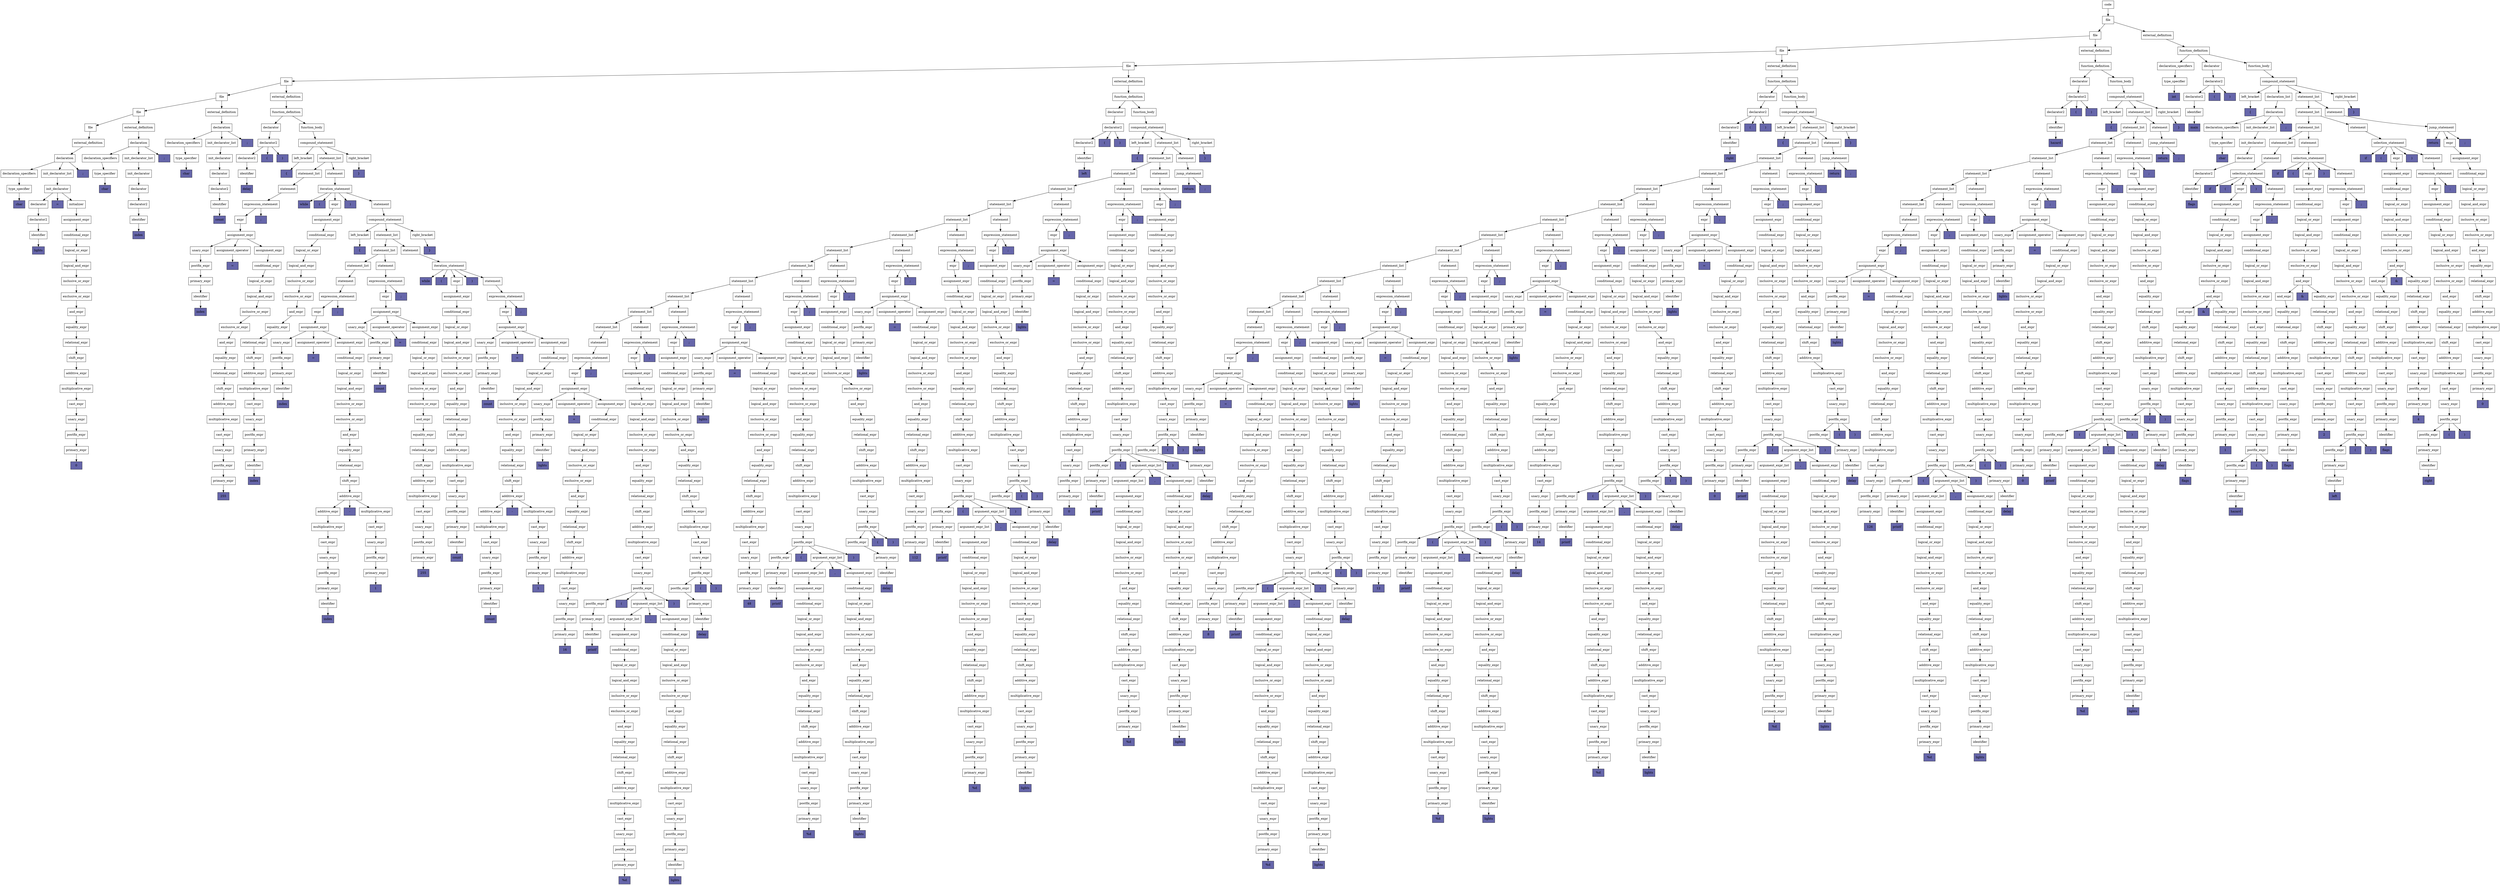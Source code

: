 digraph AST {
    node [shape=box];
    {
        rank=same; 
        1 [label=code];
    }
    {
        rank=same; 
        2 [label=file];
    }
    {
        rank=same; 
        3 [label=file];
        1533 [label=external_definition];
    }
    {
        rank=same; 
        4 [label=file];
        1273 [label=external_definition];
        1534 [label=function_definition];
    }
    {
        rank=same; 
        5 [label=file];
        773 [label=external_definition];
        1274 [label=function_definition];
        1535 [label=declaration_specifiers];
        1538 [label=declarator];
        1545 [label=function_body];
    }
    {
        rank=same; 
        6 [label=file];
        273 [label=external_definition];
        774 [label=function_definition];
        1275 [label=declarator];
        1282 [label=function_body];
        1536 [label=type_specifier];
        1539 [label=declarator2];
        1546 [label=compound_statement];
    }
    {
        rank=same; 
        7 [label=file];
        65 [label=external_definition];
        274 [label=function_definition];
        775 [label=declarator];
        782 [label=function_body];
        1276 [label=declarator2];
        1283 [label=compound_statement];
        1537 [label="int", style=filled, fillcolor="#6666aa"];
        1540 [label=declarator2];
        1543 [label="(", style=filled, fillcolor="#6666aa"];
        1544 [label=")", style=filled, fillcolor="#6666aa"];
        1547 [label=left_bracket];
        1549 [label=declaration_list];
        1561 [label=statement_list];
        1770 [label=right_bracket];
    }
    {
        rank=same; 
        8 [label=file];
        53 [label=external_definition];
        66 [label=function_definition];
        275 [label=declarator];
        282 [label=function_body];
        776 [label=declarator2];
        783 [label=compound_statement];
        1277 [label=declarator2];
        1280 [label="(", style=filled, fillcolor="#6666aa"];
        1281 [label=")", style=filled, fillcolor="#6666aa"];
        1284 [label=left_bracket];
        1286 [label=statement_list];
        1531 [label=right_bracket];
        1541 [label=identifier];
        1548 [label="{", style=filled, fillcolor="#6666aa"];
        1550 [label=declaration];
        1562 [label=statement_list];
        1748 [label=statement];
        1771 [label="}", style=filled, fillcolor="#6666aa"];
    }
    {
        rank=same; 
        9 [label=file];
        41 [label=external_definition];
        54 [label=declaration];
        67 [label=declarator];
        74 [label=function_body];
        276 [label=declarator2];
        283 [label=compound_statement];
        777 [label=declarator2];
        780 [label="(", style=filled, fillcolor="#6666aa"];
        781 [label=")", style=filled, fillcolor="#6666aa"];
        784 [label=left_bracket];
        786 [label=statement_list];
        1271 [label=right_bracket];
        1278 [label=identifier];
        1285 [label="{", style=filled, fillcolor="#6666aa"];
        1287 [label=statement_list];
        1527 [label=statement];
        1532 [label="}", style=filled, fillcolor="#6666aa"];
        1542 [label="main", style=filled, fillcolor="#6666aa"];
        1551 [label=declaration_specifiers];
        1554 [label=init_declarator_list];
        1560 [label=";", style=filled, fillcolor="#6666aa"];
        1563 [label=statement_list];
        1687 [label=statement];
        1749 [label=jump_statement];
    }
    {
        rank=same; 
        10 [label=external_definition];
        42 [label=declaration];
        55 [label=declaration_specifiers];
        58 [label=init_declarator_list];
        64 [label=";", style=filled, fillcolor="#6666aa"];
        68 [label=declarator2];
        75 [label=compound_statement];
        277 [label=declarator2];
        280 [label="(", style=filled, fillcolor="#6666aa"];
        281 [label=")", style=filled, fillcolor="#6666aa"];
        284 [label=left_bracket];
        286 [label=statement_list];
        771 [label=right_bracket];
        778 [label=identifier];
        785 [label="{", style=filled, fillcolor="#6666aa"];
        787 [label=statement_list];
        1267 [label=statement];
        1272 [label="}", style=filled, fillcolor="#6666aa"];
        1279 [label="hazard", style=filled, fillcolor="#6666aa"];
        1288 [label=statement_list];
        1502 [label=statement];
        1528 [label=jump_statement];
        1552 [label=type_specifier];
        1555 [label=init_declarator];
        1564 [label=statement_list];
        1626 [label=statement];
        1688 [label=selection_statement];
        1750 [label="return", style=filled, fillcolor="#6666aa"];
        1751 [label=expr];
        1769 [label=";", style=filled, fillcolor="#6666aa"];
    }
    {
        rank=same; 
        11 [label=declaration];
        43 [label=declaration_specifiers];
        46 [label=init_declarator_list];
        52 [label=";", style=filled, fillcolor="#6666aa"];
        56 [label=type_specifier];
        59 [label=init_declarator];
        69 [label=declarator2];
        72 [label="(", style=filled, fillcolor="#6666aa"];
        73 [label=")", style=filled, fillcolor="#6666aa"];
        76 [label=left_bracket];
        78 [label=statement_list];
        271 [label=right_bracket];
        278 [label=identifier];
        285 [label="{", style=filled, fillcolor="#6666aa"];
        287 [label=statement_list];
        767 [label=statement];
        772 [label="}", style=filled, fillcolor="#6666aa"];
        779 [label="right", style=filled, fillcolor="#6666aa"];
        788 [label=statement_list];
        1242 [label=statement];
        1268 [label=jump_statement];
        1289 [label=statement_list];
        1439 [label=statement];
        1503 [label=expression_statement];
        1529 [label="return", style=filled, fillcolor="#6666aa"];
        1530 [label=";", style=filled, fillcolor="#6666aa"];
        1553 [label="char", style=filled, fillcolor="#6666aa"];
        1556 [label=declarator];
        1565 [label=statement];
        1627 [label=selection_statement];
        1689 [label="if", style=filled, fillcolor="#6666aa"];
        1690 [label="(", style=filled, fillcolor="#6666aa"];
        1691 [label=expr];
        1722 [label=")", style=filled, fillcolor="#6666aa"];
        1723 [label=statement];
        1752 [label=assignment_expr];
    }
    {
        rank=same; 
        12 [label=declaration_specifiers];
        15 [label=init_declarator_list];
        40 [label=";", style=filled, fillcolor="#6666aa"];
        44 [label=type_specifier];
        47 [label=init_declarator];
        57 [label="char", style=filled, fillcolor="#6666aa"];
        60 [label=declarator];
        70 [label=identifier];
        77 [label="{", style=filled, fillcolor="#6666aa"];
        79 [label=statement_list];
        109 [label=statement];
        272 [label="}", style=filled, fillcolor="#6666aa"];
        279 [label="left", style=filled, fillcolor="#6666aa"];
        288 [label=statement_list];
        742 [label=statement];
        768 [label=jump_statement];
        789 [label=statement_list];
        1179 [label=statement];
        1243 [label=expression_statement];
        1269 [label="return", style=filled, fillcolor="#6666aa"];
        1270 [label=";", style=filled, fillcolor="#6666aa"];
        1290 [label=statement_list];
        1410 [label=statement];
        1440 [label=expression_statement];
        1504 [label=expr];
        1526 [label=";", style=filled, fillcolor="#6666aa"];
        1557 [label=declarator2];
        1566 [label=selection_statement];
        1628 [label="if", style=filled, fillcolor="#6666aa"];
        1629 [label="(", style=filled, fillcolor="#6666aa"];
        1630 [label=expr];
        1661 [label=")", style=filled, fillcolor="#6666aa"];
        1662 [label=statement];
        1692 [label=assignment_expr];
        1724 [label=expression_statement];
        1753 [label=conditional_expr];
    }
    {
        rank=same; 
        13 [label=type_specifier];
        16 [label=init_declarator];
        45 [label="char", style=filled, fillcolor="#6666aa"];
        48 [label=declarator];
        61 [label=declarator2];
        71 [label="delay", style=filled, fillcolor="#6666aa"];
        80 [label=statement];
        110 [label=iteration_statement];
        289 [label=statement_list];
        679 [label=statement];
        743 [label=expression_statement];
        769 [label="return", style=filled, fillcolor="#6666aa"];
        770 [label=";", style=filled, fillcolor="#6666aa"];
        790 [label=statement_list];
        1150 [label=statement];
        1180 [label=expression_statement];
        1244 [label=expr];
        1266 [label=";", style=filled, fillcolor="#6666aa"];
        1291 [label=statement_list];
        1385 [label=statement];
        1411 [label=expression_statement];
        1441 [label=expr];
        1501 [label=";", style=filled, fillcolor="#6666aa"];
        1505 [label=assignment_expr];
        1558 [label=identifier];
        1567 [label="if", style=filled, fillcolor="#6666aa"];
        1568 [label="(", style=filled, fillcolor="#6666aa"];
        1569 [label=expr];
        1600 [label=")", style=filled, fillcolor="#6666aa"];
        1601 [label=statement];
        1631 [label=assignment_expr];
        1663 [label=expression_statement];
        1693 [label=conditional_expr];
        1725 [label=expr];
        1747 [label=";", style=filled, fillcolor="#6666aa"];
        1754 [label=logical_or_expr];
    }
    {
        rank=same; 
        14 [label="char", style=filled, fillcolor="#6666aa"];
        17 [label=declarator];
        21 [label="=", style=filled, fillcolor="#6666aa"];
        22 [label=initializer];
        49 [label=declarator2];
        62 [label=identifier];
        81 [label=expression_statement];
        111 [label="while", style=filled, fillcolor="#6666aa"];
        112 [label="(", style=filled, fillcolor="#6666aa"];
        113 [label=expr];
        132 [label=")", style=filled, fillcolor="#6666aa"];
        133 [label=statement];
        290 [label=statement_list];
        650 [label=statement];
        680 [label=expression_statement];
        744 [label=expr];
        766 [label=";", style=filled, fillcolor="#6666aa"];
        791 [label=statement_list];
        1125 [label=statement];
        1151 [label=expression_statement];
        1181 [label=expr];
        1241 [label=";", style=filled, fillcolor="#6666aa"];
        1245 [label=assignment_expr];
        1292 [label=statement_list];
        1322 [label=statement];
        1386 [label=expression_statement];
        1412 [label=expr];
        1438 [label=";", style=filled, fillcolor="#6666aa"];
        1442 [label=assignment_expr];
        1506 [label=conditional_expr];
        1559 [label="flags", style=filled, fillcolor="#6666aa"];
        1570 [label=assignment_expr];
        1602 [label=expression_statement];
        1632 [label=conditional_expr];
        1664 [label=expr];
        1686 [label=";", style=filled, fillcolor="#6666aa"];
        1694 [label=logical_or_expr];
        1726 [label=assignment_expr];
        1755 [label=logical_and_expr];
    }
    {
        rank=same; 
        18 [label=declarator2];
        23 [label=assignment_expr];
        50 [label=identifier];
        63 [label="count", style=filled, fillcolor="#6666aa"];
        82 [label=expr];
        108 [label=";", style=filled, fillcolor="#6666aa"];
        114 [label=assignment_expr];
        134 [label=compound_statement];
        291 [label=statement_list];
        625 [label=statement];
        651 [label=expression_statement];
        681 [label=expr];
        741 [label=";", style=filled, fillcolor="#6666aa"];
        745 [label=assignment_expr];
        792 [label=statement_list];
        1062 [label=statement];
        1126 [label=expression_statement];
        1152 [label=expr];
        1178 [label=";", style=filled, fillcolor="#6666aa"];
        1182 [label=assignment_expr];
        1246 [label=conditional_expr];
        1293 [label=statement];
        1323 [label=expression_statement];
        1387 [label=expr];
        1409 [label=";", style=filled, fillcolor="#6666aa"];
        1413 [label=assignment_expr];
        1443 [label=conditional_expr];
        1507 [label=logical_or_expr];
        1571 [label=conditional_expr];
        1603 [label=expr];
        1625 [label=";", style=filled, fillcolor="#6666aa"];
        1633 [label=logical_or_expr];
        1665 [label=assignment_expr];
        1695 [label=logical_and_expr];
        1727 [label=conditional_expr];
        1756 [label=inclusive_or_expr];
    }
    {
        rank=same; 
        19 [label=identifier];
        24 [label=conditional_expr];
        51 [label="index", style=filled, fillcolor="#6666aa"];
        83 [label=assignment_expr];
        115 [label=conditional_expr];
        135 [label=left_bracket];
        137 [label=statement_list];
        269 [label=right_bracket];
        292 [label=statement_list];
        562 [label=statement];
        626 [label=expression_statement];
        652 [label=expr];
        678 [label=";", style=filled, fillcolor="#6666aa"];
        682 [label=assignment_expr];
        746 [label=conditional_expr];
        793 [label=statement_list];
        1033 [label=statement];
        1063 [label=expression_statement];
        1127 [label=expr];
        1149 [label=";", style=filled, fillcolor="#6666aa"];
        1153 [label=assignment_expr];
        1183 [label=conditional_expr];
        1247 [label=logical_or_expr];
        1294 [label=expression_statement];
        1324 [label=expr];
        1384 [label=";", style=filled, fillcolor="#6666aa"];
        1388 [label=assignment_expr];
        1414 [label=unary_expr];
        1419 [label=assignment_operator];
        1421 [label=assignment_expr];
        1444 [label=logical_or_expr];
        1508 [label=logical_and_expr];
        1572 [label=logical_or_expr];
        1604 [label=assignment_expr];
        1634 [label=logical_and_expr];
        1666 [label=conditional_expr];
        1696 [label=inclusive_or_expr];
        1728 [label=logical_or_expr];
        1757 [label=exclusive_or_expr];
    }
    {
        rank=same; 
        20 [label="lights", style=filled, fillcolor="#6666aa"];
        25 [label=logical_or_expr];
        84 [label=unary_expr];
        89 [label=assignment_operator];
        91 [label=assignment_expr];
        116 [label=logical_or_expr];
        136 [label="{", style=filled, fillcolor="#6666aa"];
        138 [label=statement_list];
        207 [label=statement];
        270 [label="}", style=filled, fillcolor="#6666aa"];
        293 [label=statement_list];
        533 [label=statement];
        563 [label=expression_statement];
        627 [label=expr];
        649 [label=";", style=filled, fillcolor="#6666aa"];
        653 [label=assignment_expr];
        683 [label=conditional_expr];
        747 [label=logical_or_expr];
        794 [label=statement_list];
        1008 [label=statement];
        1034 [label=expression_statement];
        1064 [label=expr];
        1124 [label=";", style=filled, fillcolor="#6666aa"];
        1128 [label=assignment_expr];
        1154 [label=unary_expr];
        1159 [label=assignment_operator];
        1161 [label=assignment_expr];
        1184 [label=logical_or_expr];
        1248 [label=logical_and_expr];
        1295 [label=expr];
        1321 [label=";", style=filled, fillcolor="#6666aa"];
        1325 [label=assignment_expr];
        1389 [label=conditional_expr];
        1415 [label=postfix_expr];
        1420 [label="=", style=filled, fillcolor="#6666aa"];
        1422 [label=conditional_expr];
        1445 [label=logical_and_expr];
        1509 [label=inclusive_or_expr];
        1573 [label=logical_and_expr];
        1605 [label=conditional_expr];
        1635 [label=inclusive_or_expr];
        1667 [label=logical_or_expr];
        1697 [label=exclusive_or_expr];
        1729 [label=logical_and_expr];
        1758 [label=and_expr];
    }
    {
        rank=same; 
        26 [label=logical_and_expr];
        85 [label=postfix_expr];
        90 [label="=", style=filled, fillcolor="#6666aa"];
        92 [label=conditional_expr];
        117 [label=logical_and_expr];
        139 [label=statement_list];
        178 [label=statement];
        208 [label=iteration_statement];
        294 [label=statement_list];
        508 [label=statement];
        534 [label=expression_statement];
        564 [label=expr];
        624 [label=";", style=filled, fillcolor="#6666aa"];
        628 [label=assignment_expr];
        654 [label=unary_expr];
        659 [label=assignment_operator];
        661 [label=assignment_expr];
        684 [label=logical_or_expr];
        748 [label=logical_and_expr];
        795 [label=statement_list];
        945 [label=statement];
        1009 [label=expression_statement];
        1035 [label=expr];
        1061 [label=";", style=filled, fillcolor="#6666aa"];
        1065 [label=assignment_expr];
        1129 [label=conditional_expr];
        1155 [label=postfix_expr];
        1160 [label="=", style=filled, fillcolor="#6666aa"];
        1162 [label=conditional_expr];
        1185 [label=logical_and_expr];
        1249 [label=inclusive_or_expr];
        1296 [label=assignment_expr];
        1326 [label=conditional_expr];
        1390 [label=logical_or_expr];
        1416 [label=primary_expr];
        1423 [label=logical_or_expr];
        1446 [label=inclusive_or_expr];
        1510 [label=exclusive_or_expr];
        1574 [label=inclusive_or_expr];
        1606 [label=logical_or_expr];
        1636 [label=exclusive_or_expr];
        1668 [label=logical_and_expr];
        1698 [label=and_expr];
        1730 [label=inclusive_or_expr];
        1759 [label=equality_expr];
    }
    {
        rank=same; 
        27 [label=inclusive_or_expr];
        86 [label=primary_expr];
        93 [label=logical_or_expr];
        118 [label=inclusive_or_expr];
        140 [label=statement];
        179 [label=expression_statement];
        209 [label="while", style=filled, fillcolor="#6666aa"];
        210 [label="(", style=filled, fillcolor="#6666aa"];
        211 [label=expr];
        230 [label=")", style=filled, fillcolor="#6666aa"];
        231 [label=statement];
        295 [label=statement_list];
        445 [label=statement];
        509 [label=expression_statement];
        535 [label=expr];
        561 [label=";", style=filled, fillcolor="#6666aa"];
        565 [label=assignment_expr];
        629 [label=conditional_expr];
        655 [label=postfix_expr];
        660 [label="=", style=filled, fillcolor="#6666aa"];
        662 [label=conditional_expr];
        685 [label=logical_and_expr];
        749 [label=inclusive_or_expr];
        796 [label=statement_list];
        916 [label=statement];
        946 [label=expression_statement];
        1010 [label=expr];
        1032 [label=";", style=filled, fillcolor="#6666aa"];
        1036 [label=assignment_expr];
        1066 [label=conditional_expr];
        1130 [label=logical_or_expr];
        1156 [label=primary_expr];
        1163 [label=logical_or_expr];
        1186 [label=inclusive_or_expr];
        1250 [label=exclusive_or_expr];
        1297 [label=unary_expr];
        1302 [label=assignment_operator];
        1304 [label=assignment_expr];
        1327 [label=logical_or_expr];
        1391 [label=logical_and_expr];
        1417 [label=identifier];
        1424 [label=logical_and_expr];
        1447 [label=exclusive_or_expr];
        1511 [label=and_expr];
        1575 [label=exclusive_or_expr];
        1607 [label=logical_and_expr];
        1637 [label=and_expr];
        1669 [label=inclusive_or_expr];
        1699 [label=and_expr];
        1711 [label="&", style=filled, fillcolor="#6666aa"];
        1712 [label=equality_expr];
        1731 [label=exclusive_or_expr];
        1760 [label=relational_expr];
    }
    {
        rank=same; 
        28 [label=exclusive_or_expr];
        87 [label=identifier];
        94 [label=logical_and_expr];
        119 [label=exclusive_or_expr];
        141 [label=expression_statement];
        180 [label=expr];
        206 [label=";", style=filled, fillcolor="#6666aa"];
        212 [label=assignment_expr];
        232 [label=expression_statement];
        296 [label=statement_list];
        416 [label=statement];
        446 [label=expression_statement];
        510 [label=expr];
        532 [label=";", style=filled, fillcolor="#6666aa"];
        536 [label=assignment_expr];
        566 [label=conditional_expr];
        630 [label=logical_or_expr];
        656 [label=primary_expr];
        663 [label=logical_or_expr];
        686 [label=inclusive_or_expr];
        750 [label=exclusive_or_expr];
        797 [label=statement_list];
        891 [label=statement];
        917 [label=expression_statement];
        947 [label=expr];
        1007 [label=";", style=filled, fillcolor="#6666aa"];
        1011 [label=assignment_expr];
        1037 [label=unary_expr];
        1042 [label=assignment_operator];
        1044 [label=assignment_expr];
        1067 [label=logical_or_expr];
        1131 [label=logical_and_expr];
        1157 [label=identifier];
        1164 [label=logical_and_expr];
        1187 [label=exclusive_or_expr];
        1251 [label=and_expr];
        1298 [label=postfix_expr];
        1303 [label="=", style=filled, fillcolor="#6666aa"];
        1305 [label=conditional_expr];
        1328 [label=logical_and_expr];
        1392 [label=inclusive_or_expr];
        1418 [label="lights", style=filled, fillcolor="#6666aa"];
        1425 [label=inclusive_or_expr];
        1448 [label=and_expr];
        1512 [label=equality_expr];
        1576 [label=and_expr];
        1608 [label=inclusive_or_expr];
        1638 [label=and_expr];
        1650 [label="&", style=filled, fillcolor="#6666aa"];
        1651 [label=equality_expr];
        1670 [label=exclusive_or_expr];
        1700 [label=equality_expr];
        1713 [label=relational_expr];
        1732 [label=and_expr];
        1761 [label=shift_expr];
    }
    {
        rank=same; 
        29 [label=and_expr];
        88 [label="index", style=filled, fillcolor="#6666aa"];
        95 [label=inclusive_or_expr];
        120 [label=and_expr];
        142 [label=expr];
        177 [label=";", style=filled, fillcolor="#6666aa"];
        181 [label=assignment_expr];
        213 [label=conditional_expr];
        233 [label=expr];
        268 [label=";", style=filled, fillcolor="#6666aa"];
        297 [label=statement_list];
        391 [label=statement];
        417 [label=expression_statement];
        447 [label=expr];
        507 [label=";", style=filled, fillcolor="#6666aa"];
        511 [label=assignment_expr];
        537 [label=unary_expr];
        542 [label=assignment_operator];
        544 [label=assignment_expr];
        567 [label=logical_or_expr];
        631 [label=logical_and_expr];
        657 [label=identifier];
        664 [label=logical_and_expr];
        687 [label=exclusive_or_expr];
        751 [label=and_expr];
        798 [label=statement_list];
        828 [label=statement];
        892 [label=expression_statement];
        918 [label=expr];
        944 [label=";", style=filled, fillcolor="#6666aa"];
        948 [label=assignment_expr];
        1012 [label=conditional_expr];
        1038 [label=postfix_expr];
        1043 [label="=", style=filled, fillcolor="#6666aa"];
        1045 [label=conditional_expr];
        1068 [label=logical_and_expr];
        1132 [label=inclusive_or_expr];
        1158 [label="lights", style=filled, fillcolor="#6666aa"];
        1165 [label=inclusive_or_expr];
        1188 [label=and_expr];
        1252 [label=equality_expr];
        1299 [label=primary_expr];
        1306 [label=logical_or_expr];
        1329 [label=inclusive_or_expr];
        1393 [label=exclusive_or_expr];
        1426 [label=exclusive_or_expr];
        1449 [label=equality_expr];
        1513 [label=relational_expr];
        1577 [label=and_expr];
        1589 [label="&", style=filled, fillcolor="#6666aa"];
        1590 [label=equality_expr];
        1609 [label=exclusive_or_expr];
        1639 [label=equality_expr];
        1652 [label=relational_expr];
        1671 [label=and_expr];
        1701 [label=relational_expr];
        1714 [label=shift_expr];
        1733 [label=equality_expr];
        1762 [label=additive_expr];
    }
    {
        rank=same; 
        30 [label=equality_expr];
        96 [label=exclusive_or_expr];
        121 [label=equality_expr];
        143 [label=assignment_expr];
        182 [label=unary_expr];
        187 [label=assignment_operator];
        189 [label=assignment_expr];
        214 [label=logical_or_expr];
        234 [label=assignment_expr];
        298 [label=statement_list];
        328 [label=statement];
        392 [label=expression_statement];
        418 [label=expr];
        444 [label=";", style=filled, fillcolor="#6666aa"];
        448 [label=assignment_expr];
        512 [label=conditional_expr];
        538 [label=postfix_expr];
        543 [label="=", style=filled, fillcolor="#6666aa"];
        545 [label=conditional_expr];
        568 [label=logical_and_expr];
        632 [label=inclusive_or_expr];
        658 [label="lights", style=filled, fillcolor="#6666aa"];
        665 [label=inclusive_or_expr];
        688 [label=and_expr];
        752 [label=equality_expr];
        799 [label=statement];
        829 [label=expression_statement];
        893 [label=expr];
        915 [label=";", style=filled, fillcolor="#6666aa"];
        919 [label=assignment_expr];
        949 [label=conditional_expr];
        1013 [label=logical_or_expr];
        1039 [label=primary_expr];
        1046 [label=logical_or_expr];
        1069 [label=inclusive_or_expr];
        1133 [label=exclusive_or_expr];
        1166 [label=exclusive_or_expr];
        1189 [label=equality_expr];
        1253 [label=relational_expr];
        1300 [label=identifier];
        1307 [label=logical_and_expr];
        1330 [label=exclusive_or_expr];
        1394 [label=and_expr];
        1427 [label=and_expr];
        1450 [label=relational_expr];
        1514 [label=shift_expr];
        1578 [label=equality_expr];
        1591 [label=relational_expr];
        1610 [label=and_expr];
        1640 [label=relational_expr];
        1653 [label=shift_expr];
        1672 [label=equality_expr];
        1702 [label=shift_expr];
        1715 [label=additive_expr];
        1734 [label=relational_expr];
        1763 [label=multiplicative_expr];
    }
    {
        rank=same; 
        31 [label=relational_expr];
        97 [label=and_expr];
        122 [label=relational_expr];
        144 [label=unary_expr];
        149 [label=assignment_operator];
        151 [label=assignment_expr];
        183 [label=postfix_expr];
        188 [label="=", style=filled, fillcolor="#6666aa"];
        190 [label=conditional_expr];
        215 [label=logical_and_expr];
        235 [label=unary_expr];
        240 [label=assignment_operator];
        242 [label=assignment_expr];
        299 [label=statement];
        329 [label=expression_statement];
        393 [label=expr];
        415 [label=";", style=filled, fillcolor="#6666aa"];
        419 [label=assignment_expr];
        449 [label=conditional_expr];
        513 [label=logical_or_expr];
        539 [label=primary_expr];
        546 [label=logical_or_expr];
        569 [label=inclusive_or_expr];
        633 [label=exclusive_or_expr];
        666 [label=exclusive_or_expr];
        689 [label=equality_expr];
        753 [label=relational_expr];
        800 [label=expression_statement];
        830 [label=expr];
        890 [label=";", style=filled, fillcolor="#6666aa"];
        894 [label=assignment_expr];
        920 [label=unary_expr];
        925 [label=assignment_operator];
        927 [label=assignment_expr];
        950 [label=logical_or_expr];
        1014 [label=logical_and_expr];
        1040 [label=identifier];
        1047 [label=logical_and_expr];
        1070 [label=exclusive_or_expr];
        1134 [label=and_expr];
        1167 [label=and_expr];
        1190 [label=relational_expr];
        1254 [label=shift_expr];
        1301 [label="lights", style=filled, fillcolor="#6666aa"];
        1308 [label=inclusive_or_expr];
        1331 [label=and_expr];
        1395 [label=equality_expr];
        1428 [label=equality_expr];
        1451 [label=shift_expr];
        1515 [label=additive_expr];
        1579 [label=relational_expr];
        1592 [label=shift_expr];
        1611 [label=equality_expr];
        1641 [label=shift_expr];
        1654 [label=additive_expr];
        1673 [label=relational_expr];
        1703 [label=additive_expr];
        1716 [label=multiplicative_expr];
        1735 [label=shift_expr];
        1764 [label=cast_expr];
    }
    {
        rank=same; 
        32 [label=shift_expr];
        98 [label=equality_expr];
        123 [label=shift_expr];
        145 [label=postfix_expr];
        150 [label="=", style=filled, fillcolor="#6666aa"];
        152 [label=conditional_expr];
        184 [label=primary_expr];
        191 [label=logical_or_expr];
        216 [label=inclusive_or_expr];
        236 [label=postfix_expr];
        241 [label="=", style=filled, fillcolor="#6666aa"];
        243 [label=conditional_expr];
        300 [label=expression_statement];
        330 [label=expr];
        390 [label=";", style=filled, fillcolor="#6666aa"];
        394 [label=assignment_expr];
        420 [label=unary_expr];
        425 [label=assignment_operator];
        427 [label=assignment_expr];
        450 [label=logical_or_expr];
        514 [label=logical_and_expr];
        540 [label=identifier];
        547 [label=logical_and_expr];
        570 [label=exclusive_or_expr];
        634 [label=and_expr];
        667 [label=and_expr];
        690 [label=relational_expr];
        754 [label=shift_expr];
        801 [label=expr];
        827 [label=";", style=filled, fillcolor="#6666aa"];
        831 [label=assignment_expr];
        895 [label=conditional_expr];
        921 [label=postfix_expr];
        926 [label="=", style=filled, fillcolor="#6666aa"];
        928 [label=conditional_expr];
        951 [label=logical_and_expr];
        1015 [label=inclusive_or_expr];
        1041 [label="lights", style=filled, fillcolor="#6666aa"];
        1048 [label=inclusive_or_expr];
        1071 [label=and_expr];
        1135 [label=equality_expr];
        1168 [label=equality_expr];
        1191 [label=shift_expr];
        1255 [label=additive_expr];
        1309 [label=exclusive_or_expr];
        1332 [label=equality_expr];
        1396 [label=relational_expr];
        1429 [label=relational_expr];
        1452 [label=additive_expr];
        1516 [label=multiplicative_expr];
        1580 [label=shift_expr];
        1593 [label=additive_expr];
        1612 [label=relational_expr];
        1642 [label=additive_expr];
        1655 [label=multiplicative_expr];
        1674 [label=shift_expr];
        1704 [label=multiplicative_expr];
        1717 [label=cast_expr];
        1736 [label=additive_expr];
        1765 [label=unary_expr];
    }
    {
        rank=same; 
        33 [label=additive_expr];
        99 [label=relational_expr];
        124 [label=additive_expr];
        146 [label=primary_expr];
        153 [label=logical_or_expr];
        185 [label=identifier];
        192 [label=logical_and_expr];
        217 [label=exclusive_or_expr];
        237 [label=primary_expr];
        244 [label=logical_or_expr];
        301 [label=expr];
        327 [label=";", style=filled, fillcolor="#6666aa"];
        331 [label=assignment_expr];
        395 [label=conditional_expr];
        421 [label=postfix_expr];
        426 [label="=", style=filled, fillcolor="#6666aa"];
        428 [label=conditional_expr];
        451 [label=logical_and_expr];
        515 [label=inclusive_or_expr];
        541 [label="lights", style=filled, fillcolor="#6666aa"];
        548 [label=inclusive_or_expr];
        571 [label=and_expr];
        635 [label=equality_expr];
        668 [label=equality_expr];
        691 [label=shift_expr];
        755 [label=additive_expr];
        802 [label=assignment_expr];
        832 [label=conditional_expr];
        896 [label=logical_or_expr];
        922 [label=primary_expr];
        929 [label=logical_or_expr];
        952 [label=inclusive_or_expr];
        1016 [label=exclusive_or_expr];
        1049 [label=exclusive_or_expr];
        1072 [label=equality_expr];
        1136 [label=relational_expr];
        1169 [label=relational_expr];
        1192 [label=additive_expr];
        1256 [label=multiplicative_expr];
        1310 [label=and_expr];
        1333 [label=relational_expr];
        1397 [label=shift_expr];
        1430 [label=shift_expr];
        1453 [label=multiplicative_expr];
        1517 [label=cast_expr];
        1581 [label=additive_expr];
        1594 [label=multiplicative_expr];
        1613 [label=shift_expr];
        1643 [label=multiplicative_expr];
        1656 [label=cast_expr];
        1675 [label=additive_expr];
        1705 [label=cast_expr];
        1718 [label=unary_expr];
        1737 [label=multiplicative_expr];
        1766 [label=postfix_expr];
    }
    {
        rank=same; 
        34 [label=multiplicative_expr];
        100 [label=shift_expr];
        125 [label=multiplicative_expr];
        147 [label=identifier];
        154 [label=logical_and_expr];
        186 [label="count", style=filled, fillcolor="#6666aa"];
        193 [label=inclusive_or_expr];
        218 [label=and_expr];
        238 [label=identifier];
        245 [label=logical_and_expr];
        302 [label=assignment_expr];
        332 [label=conditional_expr];
        396 [label=logical_or_expr];
        422 [label=primary_expr];
        429 [label=logical_or_expr];
        452 [label=inclusive_or_expr];
        516 [label=exclusive_or_expr];
        549 [label=exclusive_or_expr];
        572 [label=equality_expr];
        636 [label=relational_expr];
        669 [label=relational_expr];
        692 [label=additive_expr];
        756 [label=multiplicative_expr];
        803 [label=unary_expr];
        808 [label=assignment_operator];
        810 [label=assignment_expr];
        833 [label=logical_or_expr];
        897 [label=logical_and_expr];
        923 [label=identifier];
        930 [label=logical_and_expr];
        953 [label=exclusive_or_expr];
        1017 [label=and_expr];
        1050 [label=and_expr];
        1073 [label=relational_expr];
        1137 [label=shift_expr];
        1170 [label=shift_expr];
        1193 [label=multiplicative_expr];
        1257 [label=cast_expr];
        1311 [label=equality_expr];
        1334 [label=shift_expr];
        1398 [label=additive_expr];
        1431 [label=additive_expr];
        1454 [label=cast_expr];
        1518 [label=unary_expr];
        1582 [label=multiplicative_expr];
        1595 [label=cast_expr];
        1614 [label=additive_expr];
        1644 [label=cast_expr];
        1657 [label=unary_expr];
        1676 [label=multiplicative_expr];
        1706 [label=unary_expr];
        1719 [label=postfix_expr];
        1738 [label=cast_expr];
        1767 [label=primary_expr];
    }
    {
        rank=same; 
        35 [label=cast_expr];
        101 [label=additive_expr];
        126 [label=cast_expr];
        148 [label="index", style=filled, fillcolor="#6666aa"];
        155 [label=inclusive_or_expr];
        194 [label=exclusive_or_expr];
        219 [label=equality_expr];
        239 [label="count", style=filled, fillcolor="#6666aa"];
        246 [label=inclusive_or_expr];
        303 [label=unary_expr];
        308 [label=assignment_operator];
        310 [label=assignment_expr];
        333 [label=logical_or_expr];
        397 [label=logical_and_expr];
        423 [label=identifier];
        430 [label=logical_and_expr];
        453 [label=exclusive_or_expr];
        517 [label=and_expr];
        550 [label=and_expr];
        573 [label=relational_expr];
        637 [label=shift_expr];
        670 [label=shift_expr];
        693 [label=multiplicative_expr];
        757 [label=cast_expr];
        804 [label=postfix_expr];
        809 [label="=", style=filled, fillcolor="#6666aa"];
        811 [label=conditional_expr];
        834 [label=logical_and_expr];
        898 [label=inclusive_or_expr];
        924 [label="lights", style=filled, fillcolor="#6666aa"];
        931 [label=inclusive_or_expr];
        954 [label=and_expr];
        1018 [label=equality_expr];
        1051 [label=equality_expr];
        1074 [label=shift_expr];
        1138 [label=additive_expr];
        1171 [label=additive_expr];
        1194 [label=cast_expr];
        1258 [label=unary_expr];
        1312 [label=relational_expr];
        1335 [label=additive_expr];
        1399 [label=multiplicative_expr];
        1432 [label=multiplicative_expr];
        1455 [label=unary_expr];
        1519 [label=postfix_expr];
        1583 [label=cast_expr];
        1596 [label=unary_expr];
        1615 [label=multiplicative_expr];
        1645 [label=unary_expr];
        1658 [label=postfix_expr];
        1677 [label=cast_expr];
        1707 [label=postfix_expr];
        1720 [label=primary_expr];
        1739 [label=unary_expr];
        1768 [label="0", style=filled, fillcolor="#6666aa"];
    }
    {
        rank=same; 
        36 [label=unary_expr];
        102 [label=multiplicative_expr];
        127 [label=unary_expr];
        156 [label=exclusive_or_expr];
        195 [label=and_expr];
        220 [label=relational_expr];
        247 [label=exclusive_or_expr];
        304 [label=postfix_expr];
        309 [label="=", style=filled, fillcolor="#6666aa"];
        311 [label=conditional_expr];
        334 [label=logical_and_expr];
        398 [label=inclusive_or_expr];
        424 [label="lights", style=filled, fillcolor="#6666aa"];
        431 [label=inclusive_or_expr];
        454 [label=and_expr];
        518 [label=equality_expr];
        551 [label=equality_expr];
        574 [label=shift_expr];
        638 [label=additive_expr];
        671 [label=additive_expr];
        694 [label=cast_expr];
        758 [label=unary_expr];
        805 [label=primary_expr];
        812 [label=logical_or_expr];
        835 [label=inclusive_or_expr];
        899 [label=exclusive_or_expr];
        932 [label=exclusive_or_expr];
        955 [label=equality_expr];
        1019 [label=relational_expr];
        1052 [label=relational_expr];
        1075 [label=additive_expr];
        1139 [label=multiplicative_expr];
        1172 [label=multiplicative_expr];
        1195 [label=unary_expr];
        1259 [label=postfix_expr];
        1313 [label=shift_expr];
        1336 [label=multiplicative_expr];
        1400 [label=cast_expr];
        1433 [label=cast_expr];
        1456 [label=postfix_expr];
        1520 [label=postfix_expr];
        1524 [label="(", style=filled, fillcolor="#6666aa"];
        1525 [label=")", style=filled, fillcolor="#6666aa"];
        1584 [label=unary_expr];
        1597 [label=postfix_expr];
        1616 [label=cast_expr];
        1646 [label=postfix_expr];
        1659 [label=primary_expr];
        1678 [label=unary_expr];
        1708 [label=primary_expr];
        1721 [label="4", style=filled, fillcolor="#6666aa"];
        1740 [label=postfix_expr];
    }
    {
        rank=same; 
        37 [label=postfix_expr];
        103 [label=cast_expr];
        128 [label=postfix_expr];
        157 [label=and_expr];
        196 [label=equality_expr];
        221 [label=shift_expr];
        248 [label=and_expr];
        305 [label=primary_expr];
        312 [label=logical_or_expr];
        335 [label=inclusive_or_expr];
        399 [label=exclusive_or_expr];
        432 [label=exclusive_or_expr];
        455 [label=equality_expr];
        519 [label=relational_expr];
        552 [label=relational_expr];
        575 [label=additive_expr];
        639 [label=multiplicative_expr];
        672 [label=multiplicative_expr];
        695 [label=unary_expr];
        759 [label=postfix_expr];
        806 [label=identifier];
        813 [label=logical_and_expr];
        836 [label=exclusive_or_expr];
        900 [label=and_expr];
        933 [label=and_expr];
        956 [label=relational_expr];
        1020 [label=shift_expr];
        1053 [label=shift_expr];
        1076 [label=multiplicative_expr];
        1140 [label=cast_expr];
        1173 [label=cast_expr];
        1196 [label=postfix_expr];
        1260 [label=postfix_expr];
        1264 [label="(", style=filled, fillcolor="#6666aa"];
        1265 [label=")", style=filled, fillcolor="#6666aa"];
        1314 [label=additive_expr];
        1337 [label=cast_expr];
        1401 [label=unary_expr];
        1434 [label=unary_expr];
        1457 [label=postfix_expr];
        1461 [label="(", style=filled, fillcolor="#6666aa"];
        1462 [label=argument_expr_list];
        1500 [label=")", style=filled, fillcolor="#6666aa"];
        1521 [label=primary_expr];
        1585 [label=postfix_expr];
        1598 [label=primary_expr];
        1617 [label=unary_expr];
        1647 [label=primary_expr];
        1660 [label="2", style=filled, fillcolor="#6666aa"];
        1679 [label=postfix_expr];
        1709 [label=identifier];
        1741 [label=postfix_expr];
        1745 [label="(", style=filled, fillcolor="#6666aa"];
        1746 [label=")", style=filled, fillcolor="#6666aa"];
    }
    {
        rank=same; 
        38 [label=primary_expr];
        104 [label=unary_expr];
        129 [label=primary_expr];
        158 [label=equality_expr];
        197 [label=relational_expr];
        222 [label=additive_expr];
        249 [label=equality_expr];
        306 [label=identifier];
        313 [label=logical_and_expr];
        336 [label=exclusive_or_expr];
        400 [label=and_expr];
        433 [label=and_expr];
        456 [label=relational_expr];
        520 [label=shift_expr];
        553 [label=shift_expr];
        576 [label=multiplicative_expr];
        640 [label=cast_expr];
        673 [label=cast_expr];
        696 [label=postfix_expr];
        760 [label=postfix_expr];
        764 [label="(", style=filled, fillcolor="#6666aa"];
        765 [label=")", style=filled, fillcolor="#6666aa"];
        807 [label="lights", style=filled, fillcolor="#6666aa"];
        814 [label=inclusive_or_expr];
        837 [label=and_expr];
        901 [label=equality_expr];
        934 [label=equality_expr];
        957 [label=shift_expr];
        1021 [label=additive_expr];
        1054 [label=additive_expr];
        1077 [label=cast_expr];
        1141 [label=unary_expr];
        1174 [label=unary_expr];
        1197 [label=postfix_expr];
        1201 [label="(", style=filled, fillcolor="#6666aa"];
        1202 [label=argument_expr_list];
        1240 [label=")", style=filled, fillcolor="#6666aa"];
        1261 [label=primary_expr];
        1315 [label=multiplicative_expr];
        1338 [label=unary_expr];
        1402 [label=postfix_expr];
        1435 [label=postfix_expr];
        1458 [label=primary_expr];
        1463 [label=argument_expr_list];
        1481 [label=",", style=filled, fillcolor="#6666aa"];
        1482 [label=assignment_expr];
        1522 [label=identifier];
        1586 [label=primary_expr];
        1599 [label="1", style=filled, fillcolor="#6666aa"];
        1618 [label=postfix_expr];
        1648 [label=identifier];
        1680 [label=postfix_expr];
        1684 [label="(", style=filled, fillcolor="#6666aa"];
        1685 [label=")", style=filled, fillcolor="#6666aa"];
        1710 [label="flags", style=filled, fillcolor="#6666aa"];
        1742 [label=primary_expr];
    }
    {
        rank=same; 
        39 [label="0", style=filled, fillcolor="#6666aa"];
        105 [label=postfix_expr];
        130 [label=identifier];
        159 [label=relational_expr];
        198 [label=shift_expr];
        223 [label=multiplicative_expr];
        250 [label=relational_expr];
        307 [label="lights", style=filled, fillcolor="#6666aa"];
        314 [label=inclusive_or_expr];
        337 [label=and_expr];
        401 [label=equality_expr];
        434 [label=equality_expr];
        457 [label=shift_expr];
        521 [label=additive_expr];
        554 [label=additive_expr];
        577 [label=cast_expr];
        641 [label=unary_expr];
        674 [label=unary_expr];
        697 [label=postfix_expr];
        701 [label="(", style=filled, fillcolor="#6666aa"];
        702 [label=argument_expr_list];
        740 [label=")", style=filled, fillcolor="#6666aa"];
        761 [label=primary_expr];
        815 [label=exclusive_or_expr];
        838 [label=equality_expr];
        902 [label=relational_expr];
        935 [label=relational_expr];
        958 [label=additive_expr];
        1022 [label=multiplicative_expr];
        1055 [label=multiplicative_expr];
        1078 [label=unary_expr];
        1142 [label=postfix_expr];
        1175 [label=postfix_expr];
        1198 [label=primary_expr];
        1203 [label=argument_expr_list];
        1221 [label=",", style=filled, fillcolor="#6666aa"];
        1222 [label=assignment_expr];
        1262 [label=identifier];
        1316 [label=cast_expr];
        1339 [label=postfix_expr];
        1403 [label=postfix_expr];
        1407 [label="(", style=filled, fillcolor="#6666aa"];
        1408 [label=")", style=filled, fillcolor="#6666aa"];
        1436 [label=primary_expr];
        1459 [label=identifier];
        1464 [label=assignment_expr];
        1483 [label=conditional_expr];
        1523 [label="delay", style=filled, fillcolor="#6666aa"];
        1587 [label=identifier];
        1619 [label=postfix_expr];
        1623 [label="(", style=filled, fillcolor="#6666aa"];
        1624 [label=")", style=filled, fillcolor="#6666aa"];
        1649 [label="flags", style=filled, fillcolor="#6666aa"];
        1681 [label=primary_expr];
        1743 [label=identifier];
    }
    {
        rank=same; 
        106 [label=primary_expr];
        131 [label="index", style=filled, fillcolor="#6666aa"];
        160 [label=shift_expr];
        199 [label=additive_expr];
        224 [label=cast_expr];
        251 [label=shift_expr];
        315 [label=exclusive_or_expr];
        338 [label=equality_expr];
        402 [label=relational_expr];
        435 [label=relational_expr];
        458 [label=additive_expr];
        522 [label=multiplicative_expr];
        555 [label=multiplicative_expr];
        578 [label=unary_expr];
        642 [label=postfix_expr];
        675 [label=postfix_expr];
        698 [label=primary_expr];
        703 [label=argument_expr_list];
        721 [label=",", style=filled, fillcolor="#6666aa"];
        722 [label=assignment_expr];
        762 [label=identifier];
        816 [label=and_expr];
        839 [label=relational_expr];
        903 [label=shift_expr];
        936 [label=shift_expr];
        959 [label=multiplicative_expr];
        1023 [label=cast_expr];
        1056 [label=cast_expr];
        1079 [label=postfix_expr];
        1143 [label=postfix_expr];
        1147 [label="(", style=filled, fillcolor="#6666aa"];
        1148 [label=")", style=filled, fillcolor="#6666aa"];
        1176 [label=primary_expr];
        1199 [label=identifier];
        1204 [label=assignment_expr];
        1223 [label=conditional_expr];
        1263 [label="delay", style=filled, fillcolor="#6666aa"];
        1317 [label=unary_expr];
        1340 [label=postfix_expr];
        1344 [label="(", style=filled, fillcolor="#6666aa"];
        1345 [label=argument_expr_list];
        1383 [label=")", style=filled, fillcolor="#6666aa"];
        1404 [label=primary_expr];
        1437 [label="0", style=filled, fillcolor="#6666aa"];
        1460 [label="printf", style=filled, fillcolor="#6666aa"];
        1465 [label=conditional_expr];
        1484 [label=logical_or_expr];
        1588 [label="flags", style=filled, fillcolor="#6666aa"];
        1620 [label=primary_expr];
        1682 [label=identifier];
        1744 [label="right", style=filled, fillcolor="#6666aa"];
    }
    {
        rank=same; 
        107 [label="255", style=filled, fillcolor="#6666aa"];
        161 [label=additive_expr];
        200 [label=multiplicative_expr];
        225 [label=unary_expr];
        252 [label=additive_expr];
        316 [label=and_expr];
        339 [label=relational_expr];
        403 [label=shift_expr];
        436 [label=shift_expr];
        459 [label=multiplicative_expr];
        523 [label=cast_expr];
        556 [label=cast_expr];
        579 [label=postfix_expr];
        643 [label=postfix_expr];
        647 [label="(", style=filled, fillcolor="#6666aa"];
        648 [label=")", style=filled, fillcolor="#6666aa"];
        676 [label=primary_expr];
        699 [label=identifier];
        704 [label=assignment_expr];
        723 [label=conditional_expr];
        763 [label="delay", style=filled, fillcolor="#6666aa"];
        817 [label=equality_expr];
        840 [label=shift_expr];
        904 [label=additive_expr];
        937 [label=additive_expr];
        960 [label=cast_expr];
        1024 [label=unary_expr];
        1057 [label=unary_expr];
        1080 [label=postfix_expr];
        1084 [label="(", style=filled, fillcolor="#6666aa"];
        1085 [label=argument_expr_list];
        1123 [label=")", style=filled, fillcolor="#6666aa"];
        1144 [label=primary_expr];
        1177 [label="0", style=filled, fillcolor="#6666aa"];
        1200 [label="printf", style=filled, fillcolor="#6666aa"];
        1205 [label=conditional_expr];
        1224 [label=logical_or_expr];
        1318 [label=postfix_expr];
        1341 [label=primary_expr];
        1346 [label=argument_expr_list];
        1364 [label=",", style=filled, fillcolor="#6666aa"];
        1365 [label=assignment_expr];
        1405 [label=identifier];
        1466 [label=logical_or_expr];
        1485 [label=logical_and_expr];
        1621 [label=identifier];
        1683 [label="left", style=filled, fillcolor="#6666aa"];
    }
    {
        rank=same; 
        162 [label=additive_expr];
        170 [label="-", style=filled, fillcolor="#6666aa"];
        171 [label=multiplicative_expr];
        201 [label=cast_expr];
        226 [label=postfix_expr];
        253 [label=additive_expr];
        261 [label="-", style=filled, fillcolor="#6666aa"];
        262 [label=multiplicative_expr];
        317 [label=equality_expr];
        340 [label=shift_expr];
        404 [label=additive_expr];
        437 [label=additive_expr];
        460 [label=cast_expr];
        524 [label=unary_expr];
        557 [label=unary_expr];
        580 [label=postfix_expr];
        584 [label="(", style=filled, fillcolor="#6666aa"];
        585 [label=argument_expr_list];
        623 [label=")", style=filled, fillcolor="#6666aa"];
        644 [label=primary_expr];
        677 [label="0", style=filled, fillcolor="#6666aa"];
        700 [label="printf", style=filled, fillcolor="#6666aa"];
        705 [label=conditional_expr];
        724 [label=logical_or_expr];
        818 [label=relational_expr];
        841 [label=additive_expr];
        905 [label=multiplicative_expr];
        938 [label=multiplicative_expr];
        961 [label=unary_expr];
        1025 [label=postfix_expr];
        1058 [label=postfix_expr];
        1081 [label=primary_expr];
        1086 [label=argument_expr_list];
        1104 [label=",", style=filled, fillcolor="#6666aa"];
        1105 [label=assignment_expr];
        1145 [label=identifier];
        1206 [label=logical_or_expr];
        1225 [label=logical_and_expr];
        1319 [label=primary_expr];
        1342 [label=identifier];
        1347 [label=assignment_expr];
        1366 [label=conditional_expr];
        1406 [label="delay", style=filled, fillcolor="#6666aa"];
        1467 [label=logical_and_expr];
        1486 [label=inclusive_or_expr];
        1622 [label="hazard", style=filled, fillcolor="#6666aa"];
    }
    {
        rank=same; 
        163 [label=multiplicative_expr];
        172 [label=cast_expr];
        202 [label=unary_expr];
        227 [label=primary_expr];
        254 [label=multiplicative_expr];
        263 [label=cast_expr];
        318 [label=relational_expr];
        341 [label=additive_expr];
        405 [label=multiplicative_expr];
        438 [label=multiplicative_expr];
        461 [label=unary_expr];
        525 [label=postfix_expr];
        558 [label=postfix_expr];
        581 [label=primary_expr];
        586 [label=argument_expr_list];
        604 [label=",", style=filled, fillcolor="#6666aa"];
        605 [label=assignment_expr];
        645 [label=identifier];
        706 [label=logical_or_expr];
        725 [label=logical_and_expr];
        819 [label=shift_expr];
        842 [label=multiplicative_expr];
        906 [label=cast_expr];
        939 [label=cast_expr];
        962 [label=postfix_expr];
        1026 [label=postfix_expr];
        1030 [label="(", style=filled, fillcolor="#6666aa"];
        1031 [label=")", style=filled, fillcolor="#6666aa"];
        1059 [label=primary_expr];
        1082 [label=identifier];
        1087 [label=assignment_expr];
        1106 [label=conditional_expr];
        1146 [label="delay", style=filled, fillcolor="#6666aa"];
        1207 [label=logical_and_expr];
        1226 [label=inclusive_or_expr];
        1320 [label="126", style=filled, fillcolor="#6666aa"];
        1343 [label="printf", style=filled, fillcolor="#6666aa"];
        1348 [label=conditional_expr];
        1367 [label=logical_or_expr];
        1468 [label=inclusive_or_expr];
        1487 [label=exclusive_or_expr];
    }
    {
        rank=same; 
        164 [label=cast_expr];
        173 [label=unary_expr];
        203 [label=postfix_expr];
        228 [label=identifier];
        255 [label=cast_expr];
        264 [label=unary_expr];
        319 [label=shift_expr];
        342 [label=multiplicative_expr];
        406 [label=cast_expr];
        439 [label=cast_expr];
        462 [label=postfix_expr];
        526 [label=postfix_expr];
        530 [label="(", style=filled, fillcolor="#6666aa"];
        531 [label=")", style=filled, fillcolor="#6666aa"];
        559 [label=primary_expr];
        582 [label=identifier];
        587 [label=assignment_expr];
        606 [label=conditional_expr];
        646 [label="delay", style=filled, fillcolor="#6666aa"];
        707 [label=logical_and_expr];
        726 [label=inclusive_or_expr];
        820 [label=additive_expr];
        843 [label=cast_expr];
        907 [label=unary_expr];
        940 [label=unary_expr];
        963 [label=postfix_expr];
        967 [label="(", style=filled, fillcolor="#6666aa"];
        968 [label=argument_expr_list];
        1006 [label=")", style=filled, fillcolor="#6666aa"];
        1027 [label=primary_expr];
        1060 [label="14", style=filled, fillcolor="#6666aa"];
        1083 [label="printf", style=filled, fillcolor="#6666aa"];
        1088 [label=conditional_expr];
        1107 [label=logical_or_expr];
        1208 [label=inclusive_or_expr];
        1227 [label=exclusive_or_expr];
        1349 [label=logical_or_expr];
        1368 [label=logical_and_expr];
        1469 [label=exclusive_or_expr];
        1488 [label=and_expr];
    }
    {
        rank=same; 
        165 [label=unary_expr];
        174 [label=postfix_expr];
        204 [label=primary_expr];
        229 [label="count", style=filled, fillcolor="#6666aa"];
        256 [label=unary_expr];
        265 [label=postfix_expr];
        320 [label=additive_expr];
        343 [label=cast_expr];
        407 [label=unary_expr];
        440 [label=unary_expr];
        463 [label=postfix_expr];
        467 [label="(", style=filled, fillcolor="#6666aa"];
        468 [label=argument_expr_list];
        506 [label=")", style=filled, fillcolor="#6666aa"];
        527 [label=primary_expr];
        560 [label="112", style=filled, fillcolor="#6666aa"];
        583 [label="printf", style=filled, fillcolor="#6666aa"];
        588 [label=conditional_expr];
        607 [label=logical_or_expr];
        708 [label=inclusive_or_expr];
        727 [label=exclusive_or_expr];
        821 [label=multiplicative_expr];
        844 [label=unary_expr];
        908 [label=postfix_expr];
        941 [label=postfix_expr];
        964 [label=primary_expr];
        969 [label=argument_expr_list];
        987 [label=",", style=filled, fillcolor="#6666aa"];
        988 [label=assignment_expr];
        1028 [label=identifier];
        1089 [label=logical_or_expr];
        1108 [label=logical_and_expr];
        1209 [label=exclusive_or_expr];
        1228 [label=and_expr];
        1350 [label=logical_and_expr];
        1369 [label=inclusive_or_expr];
        1470 [label=and_expr];
        1489 [label=equality_expr];
    }
    {
        rank=same; 
        166 [label=postfix_expr];
        175 [label=primary_expr];
        205 [label="255", style=filled, fillcolor="#6666aa"];
        257 [label=postfix_expr];
        266 [label=primary_expr];
        321 [label=multiplicative_expr];
        344 [label=unary_expr];
        408 [label=postfix_expr];
        441 [label=postfix_expr];
        464 [label=primary_expr];
        469 [label=argument_expr_list];
        487 [label=",", style=filled, fillcolor="#6666aa"];
        488 [label=assignment_expr];
        528 [label=identifier];
        589 [label=logical_or_expr];
        608 [label=logical_and_expr];
        709 [label=exclusive_or_expr];
        728 [label=and_expr];
        822 [label=cast_expr];
        845 [label=postfix_expr];
        909 [label=postfix_expr];
        913 [label="(", style=filled, fillcolor="#6666aa"];
        914 [label=")", style=filled, fillcolor="#6666aa"];
        942 [label=primary_expr];
        965 [label=identifier];
        970 [label=assignment_expr];
        989 [label=conditional_expr];
        1029 [label="delay", style=filled, fillcolor="#6666aa"];
        1090 [label=logical_and_expr];
        1109 [label=inclusive_or_expr];
        1210 [label=and_expr];
        1229 [label=equality_expr];
        1351 [label=inclusive_or_expr];
        1370 [label=exclusive_or_expr];
        1471 [label=equality_expr];
        1490 [label=relational_expr];
    }
    {
        rank=same; 
        167 [label=primary_expr];
        176 [label="1", style=filled, fillcolor="#6666aa"];
        258 [label=primary_expr];
        267 [label="1", style=filled, fillcolor="#6666aa"];
        322 [label=cast_expr];
        345 [label=postfix_expr];
        409 [label=postfix_expr];
        413 [label="(", style=filled, fillcolor="#6666aa"];
        414 [label=")", style=filled, fillcolor="#6666aa"];
        442 [label=primary_expr];
        465 [label=identifier];
        470 [label=assignment_expr];
        489 [label=conditional_expr];
        529 [label="delay", style=filled, fillcolor="#6666aa"];
        590 [label=logical_and_expr];
        609 [label=inclusive_or_expr];
        710 [label=and_expr];
        729 [label=equality_expr];
        823 [label=unary_expr];
        846 [label=postfix_expr];
        850 [label="(", style=filled, fillcolor="#6666aa"];
        851 [label=argument_expr_list];
        889 [label=")", style=filled, fillcolor="#6666aa"];
        910 [label=primary_expr];
        943 [label="12", style=filled, fillcolor="#6666aa"];
        966 [label="printf", style=filled, fillcolor="#6666aa"];
        971 [label=conditional_expr];
        990 [label=logical_or_expr];
        1091 [label=inclusive_or_expr];
        1110 [label=exclusive_or_expr];
        1211 [label=equality_expr];
        1230 [label=relational_expr];
        1352 [label=exclusive_or_expr];
        1371 [label=and_expr];
        1472 [label=relational_expr];
        1491 [label=shift_expr];
    }
    {
        rank=same; 
        168 [label=identifier];
        259 [label=identifier];
        323 [label=unary_expr];
        346 [label=postfix_expr];
        350 [label="(", style=filled, fillcolor="#6666aa"];
        351 [label=argument_expr_list];
        389 [label=")", style=filled, fillcolor="#6666aa"];
        410 [label=primary_expr];
        443 [label="48", style=filled, fillcolor="#6666aa"];
        466 [label="printf", style=filled, fillcolor="#6666aa"];
        471 [label=conditional_expr];
        490 [label=logical_or_expr];
        591 [label=inclusive_or_expr];
        610 [label=exclusive_or_expr];
        711 [label=equality_expr];
        730 [label=relational_expr];
        824 [label=postfix_expr];
        847 [label=primary_expr];
        852 [label=argument_expr_list];
        870 [label=",", style=filled, fillcolor="#6666aa"];
        871 [label=assignment_expr];
        911 [label=identifier];
        972 [label=logical_or_expr];
        991 [label=logical_and_expr];
        1092 [label=exclusive_or_expr];
        1111 [label=and_expr];
        1212 [label=relational_expr];
        1231 [label=shift_expr];
        1353 [label=and_expr];
        1372 [label=equality_expr];
        1473 [label=shift_expr];
        1492 [label=additive_expr];
    }
    {
        rank=same; 
        169 [label="index", style=filled, fillcolor="#6666aa"];
        260 [label="count", style=filled, fillcolor="#6666aa"];
        324 [label=postfix_expr];
        347 [label=primary_expr];
        352 [label=argument_expr_list];
        370 [label=",", style=filled, fillcolor="#6666aa"];
        371 [label=assignment_expr];
        411 [label=identifier];
        472 [label=logical_or_expr];
        491 [label=logical_and_expr];
        592 [label=exclusive_or_expr];
        611 [label=and_expr];
        712 [label=relational_expr];
        731 [label=shift_expr];
        825 [label=primary_expr];
        848 [label=identifier];
        853 [label=assignment_expr];
        872 [label=conditional_expr];
        912 [label="delay", style=filled, fillcolor="#6666aa"];
        973 [label=logical_and_expr];
        992 [label=inclusive_or_expr];
        1093 [label=and_expr];
        1112 [label=equality_expr];
        1213 [label=shift_expr];
        1232 [label=additive_expr];
        1354 [label=equality_expr];
        1373 [label=relational_expr];
        1474 [label=additive_expr];
        1493 [label=multiplicative_expr];
    }
    {
        rank=same; 
        325 [label=primary_expr];
        348 [label=identifier];
        353 [label=assignment_expr];
        372 [label=conditional_expr];
        412 [label="delay", style=filled, fillcolor="#6666aa"];
        473 [label=logical_and_expr];
        492 [label=inclusive_or_expr];
        593 [label=and_expr];
        612 [label=equality_expr];
        713 [label=shift_expr];
        732 [label=additive_expr];
        826 [label="8", style=filled, fillcolor="#6666aa"];
        849 [label="printf", style=filled, fillcolor="#6666aa"];
        854 [label=conditional_expr];
        873 [label=logical_or_expr];
        974 [label=inclusive_or_expr];
        993 [label=exclusive_or_expr];
        1094 [label=equality_expr];
        1113 [label=relational_expr];
        1214 [label=additive_expr];
        1233 [label=multiplicative_expr];
        1355 [label=relational_expr];
        1374 [label=shift_expr];
        1475 [label=multiplicative_expr];
        1494 [label=cast_expr];
    }
    {
        rank=same; 
        326 [label="16", style=filled, fillcolor="#6666aa"];
        349 [label="printf", style=filled, fillcolor="#6666aa"];
        354 [label=conditional_expr];
        373 [label=logical_or_expr];
        474 [label=inclusive_or_expr];
        493 [label=exclusive_or_expr];
        594 [label=equality_expr];
        613 [label=relational_expr];
        714 [label=additive_expr];
        733 [label=multiplicative_expr];
        855 [label=logical_or_expr];
        874 [label=logical_and_expr];
        975 [label=exclusive_or_expr];
        994 [label=and_expr];
        1095 [label=relational_expr];
        1114 [label=shift_expr];
        1215 [label=multiplicative_expr];
        1234 [label=cast_expr];
        1356 [label=shift_expr];
        1375 [label=additive_expr];
        1476 [label=cast_expr];
        1495 [label=unary_expr];
    }
    {
        rank=same; 
        355 [label=logical_or_expr];
        374 [label=logical_and_expr];
        475 [label=exclusive_or_expr];
        494 [label=and_expr];
        595 [label=relational_expr];
        614 [label=shift_expr];
        715 [label=multiplicative_expr];
        734 [label=cast_expr];
        856 [label=logical_and_expr];
        875 [label=inclusive_or_expr];
        976 [label=and_expr];
        995 [label=equality_expr];
        1096 [label=shift_expr];
        1115 [label=additive_expr];
        1216 [label=cast_expr];
        1235 [label=unary_expr];
        1357 [label=additive_expr];
        1376 [label=multiplicative_expr];
        1477 [label=unary_expr];
        1496 [label=postfix_expr];
    }
    {
        rank=same; 
        356 [label=logical_and_expr];
        375 [label=inclusive_or_expr];
        476 [label=and_expr];
        495 [label=equality_expr];
        596 [label=shift_expr];
        615 [label=additive_expr];
        716 [label=cast_expr];
        735 [label=unary_expr];
        857 [label=inclusive_or_expr];
        876 [label=exclusive_or_expr];
        977 [label=equality_expr];
        996 [label=relational_expr];
        1097 [label=additive_expr];
        1116 [label=multiplicative_expr];
        1217 [label=unary_expr];
        1236 [label=postfix_expr];
        1358 [label=multiplicative_expr];
        1377 [label=cast_expr];
        1478 [label=postfix_expr];
        1497 [label=primary_expr];
    }
    {
        rank=same; 
        357 [label=inclusive_or_expr];
        376 [label=exclusive_or_expr];
        477 [label=equality_expr];
        496 [label=relational_expr];
        597 [label=additive_expr];
        616 [label=multiplicative_expr];
        717 [label=unary_expr];
        736 [label=postfix_expr];
        858 [label=exclusive_or_expr];
        877 [label=and_expr];
        978 [label=relational_expr];
        997 [label=shift_expr];
        1098 [label=multiplicative_expr];
        1117 [label=cast_expr];
        1218 [label=postfix_expr];
        1237 [label=primary_expr];
        1359 [label=cast_expr];
        1378 [label=unary_expr];
        1479 [label=primary_expr];
        1498 [label=identifier];
    }
    {
        rank=same; 
        358 [label=exclusive_or_expr];
        377 [label=and_expr];
        478 [label=relational_expr];
        497 [label=shift_expr];
        598 [label=multiplicative_expr];
        617 [label=cast_expr];
        718 [label=postfix_expr];
        737 [label=primary_expr];
        859 [label=and_expr];
        878 [label=equality_expr];
        979 [label=shift_expr];
        998 [label=additive_expr];
        1099 [label=cast_expr];
        1118 [label=unary_expr];
        1219 [label=primary_expr];
        1238 [label=identifier];
        1360 [label=unary_expr];
        1379 [label=postfix_expr];
        1480 [label="%d\n", style=filled, fillcolor="#6666aa"];
        1499 [label="lights", style=filled, fillcolor="#6666aa"];
    }
    {
        rank=same; 
        359 [label=and_expr];
        378 [label=equality_expr];
        479 [label=shift_expr];
        498 [label=additive_expr];
        599 [label=cast_expr];
        618 [label=unary_expr];
        719 [label=primary_expr];
        738 [label=identifier];
        860 [label=equality_expr];
        879 [label=relational_expr];
        980 [label=additive_expr];
        999 [label=multiplicative_expr];
        1100 [label=unary_expr];
        1119 [label=postfix_expr];
        1220 [label="%d\n", style=filled, fillcolor="#6666aa"];
        1239 [label="lights", style=filled, fillcolor="#6666aa"];
        1361 [label=postfix_expr];
        1380 [label=primary_expr];
    }
    {
        rank=same; 
        360 [label=equality_expr];
        379 [label=relational_expr];
        480 [label=additive_expr];
        499 [label=multiplicative_expr];
        600 [label=unary_expr];
        619 [label=postfix_expr];
        720 [label="%d\n", style=filled, fillcolor="#6666aa"];
        739 [label="lights", style=filled, fillcolor="#6666aa"];
        861 [label=relational_expr];
        880 [label=shift_expr];
        981 [label=multiplicative_expr];
        1000 [label=cast_expr];
        1101 [label=postfix_expr];
        1120 [label=primary_expr];
        1362 [label=primary_expr];
        1381 [label=identifier];
    }
    {
        rank=same; 
        361 [label=relational_expr];
        380 [label=shift_expr];
        481 [label=multiplicative_expr];
        500 [label=cast_expr];
        601 [label=postfix_expr];
        620 [label=primary_expr];
        862 [label=shift_expr];
        881 [label=additive_expr];
        982 [label=cast_expr];
        1001 [label=unary_expr];
        1102 [label=primary_expr];
        1121 [label=identifier];
        1363 [label="%d\n", style=filled, fillcolor="#6666aa"];
        1382 [label="lights", style=filled, fillcolor="#6666aa"];
    }
    {
        rank=same; 
        362 [label=shift_expr];
        381 [label=additive_expr];
        482 [label=cast_expr];
        501 [label=unary_expr];
        602 [label=primary_expr];
        621 [label=identifier];
        863 [label=additive_expr];
        882 [label=multiplicative_expr];
        983 [label=unary_expr];
        1002 [label=postfix_expr];
        1103 [label="%d\n", style=filled, fillcolor="#6666aa"];
        1122 [label="lights", style=filled, fillcolor="#6666aa"];
    }
    {
        rank=same; 
        363 [label=additive_expr];
        382 [label=multiplicative_expr];
        483 [label=unary_expr];
        502 [label=postfix_expr];
        603 [label="%d\n", style=filled, fillcolor="#6666aa"];
        622 [label="lights", style=filled, fillcolor="#6666aa"];
        864 [label=multiplicative_expr];
        883 [label=cast_expr];
        984 [label=postfix_expr];
        1003 [label=primary_expr];
    }
    {
        rank=same; 
        364 [label=multiplicative_expr];
        383 [label=cast_expr];
        484 [label=postfix_expr];
        503 [label=primary_expr];
        865 [label=cast_expr];
        884 [label=unary_expr];
        985 [label=primary_expr];
        1004 [label=identifier];
    }
    {
        rank=same; 
        365 [label=cast_expr];
        384 [label=unary_expr];
        485 [label=primary_expr];
        504 [label=identifier];
        866 [label=unary_expr];
        885 [label=postfix_expr];
        986 [label="%d\n", style=filled, fillcolor="#6666aa"];
        1005 [label="lights", style=filled, fillcolor="#6666aa"];
    }
    {
        rank=same; 
        366 [label=unary_expr];
        385 [label=postfix_expr];
        486 [label="%d\n", style=filled, fillcolor="#6666aa"];
        505 [label="lights", style=filled, fillcolor="#6666aa"];
        867 [label=postfix_expr];
        886 [label=primary_expr];
    }
    {
        rank=same; 
        367 [label=postfix_expr];
        386 [label=primary_expr];
        868 [label=primary_expr];
        887 [label=identifier];
    }
    {
        rank=same; 
        368 [label=primary_expr];
        387 [label=identifier];
        869 [label="%d\n", style=filled, fillcolor="#6666aa"];
        888 [label="lights", style=filled, fillcolor="#6666aa"];
    }
    {
        rank=same; 
        369 [label="%d\n", style=filled, fillcolor="#6666aa"];
        388 [label="lights", style=filled, fillcolor="#6666aa"];
    }
    1 -> 2;
    2 -> 3;
    2 -> 1533;
    3 -> 4;
    3 -> 1273;
    1533 -> 1534;
    4 -> 5;
    4 -> 773;
    1273 -> 1274;
    1534 -> 1535;
    1534 -> 1538;
    1534 -> 1545;
    5 -> 6;
    5 -> 273;
    773 -> 774;
    1274 -> 1275;
    1274 -> 1282;
    1535 -> 1536;
    1538 -> 1539;
    1545 -> 1546;
    6 -> 7;
    6 -> 65;
    273 -> 274;
    774 -> 775;
    774 -> 782;
    1275 -> 1276;
    1282 -> 1283;
    1536 -> 1537;
    1539 -> 1540;
    1539 -> 1543;
    1539 -> 1544;
    1546 -> 1547;
    1546 -> 1549;
    1546 -> 1561;
    1546 -> 1770;
    7 -> 8;
    7 -> 53;
    65 -> 66;
    274 -> 275;
    274 -> 282;
    775 -> 776;
    782 -> 783;
    1276 -> 1277;
    1276 -> 1280;
    1276 -> 1281;
    1283 -> 1284;
    1283 -> 1286;
    1283 -> 1531;
    1540 -> 1541;
    1547 -> 1548;
    1549 -> 1550;
    1561 -> 1562;
    1561 -> 1748;
    1770 -> 1771;
    8 -> 9;
    8 -> 41;
    53 -> 54;
    66 -> 67;
    66 -> 74;
    275 -> 276;
    282 -> 283;
    776 -> 777;
    776 -> 780;
    776 -> 781;
    783 -> 784;
    783 -> 786;
    783 -> 1271;
    1277 -> 1278;
    1284 -> 1285;
    1286 -> 1287;
    1286 -> 1527;
    1531 -> 1532;
    1541 -> 1542;
    1550 -> 1551;
    1550 -> 1554;
    1550 -> 1560;
    1562 -> 1563;
    1562 -> 1687;
    1748 -> 1749;
    9 -> 10;
    41 -> 42;
    54 -> 55;
    54 -> 58;
    54 -> 64;
    67 -> 68;
    74 -> 75;
    276 -> 277;
    276 -> 280;
    276 -> 281;
    283 -> 284;
    283 -> 286;
    283 -> 771;
    777 -> 778;
    784 -> 785;
    786 -> 787;
    786 -> 1267;
    1271 -> 1272;
    1278 -> 1279;
    1287 -> 1288;
    1287 -> 1502;
    1527 -> 1528;
    1551 -> 1552;
    1554 -> 1555;
    1563 -> 1564;
    1563 -> 1626;
    1687 -> 1688;
    1749 -> 1750;
    1749 -> 1751;
    1749 -> 1769;
    10 -> 11;
    42 -> 43;
    42 -> 46;
    42 -> 52;
    55 -> 56;
    58 -> 59;
    68 -> 69;
    68 -> 72;
    68 -> 73;
    75 -> 76;
    75 -> 78;
    75 -> 271;
    277 -> 278;
    284 -> 285;
    286 -> 287;
    286 -> 767;
    771 -> 772;
    778 -> 779;
    787 -> 788;
    787 -> 1242;
    1267 -> 1268;
    1288 -> 1289;
    1288 -> 1439;
    1502 -> 1503;
    1528 -> 1529;
    1528 -> 1530;
    1552 -> 1553;
    1555 -> 1556;
    1564 -> 1565;
    1626 -> 1627;
    1688 -> 1689;
    1688 -> 1690;
    1688 -> 1691;
    1688 -> 1722;
    1688 -> 1723;
    1751 -> 1752;
    11 -> 12;
    11 -> 15;
    11 -> 40;
    43 -> 44;
    46 -> 47;
    56 -> 57;
    59 -> 60;
    69 -> 70;
    76 -> 77;
    78 -> 79;
    78 -> 109;
    271 -> 272;
    278 -> 279;
    287 -> 288;
    287 -> 742;
    767 -> 768;
    788 -> 789;
    788 -> 1179;
    1242 -> 1243;
    1268 -> 1269;
    1268 -> 1270;
    1289 -> 1290;
    1289 -> 1410;
    1439 -> 1440;
    1503 -> 1504;
    1503 -> 1526;
    1556 -> 1557;
    1565 -> 1566;
    1627 -> 1628;
    1627 -> 1629;
    1627 -> 1630;
    1627 -> 1661;
    1627 -> 1662;
    1691 -> 1692;
    1723 -> 1724;
    1752 -> 1753;
    12 -> 13;
    15 -> 16;
    44 -> 45;
    47 -> 48;
    60 -> 61;
    70 -> 71;
    79 -> 80;
    109 -> 110;
    288 -> 289;
    288 -> 679;
    742 -> 743;
    768 -> 769;
    768 -> 770;
    789 -> 790;
    789 -> 1150;
    1179 -> 1180;
    1243 -> 1244;
    1243 -> 1266;
    1290 -> 1291;
    1290 -> 1385;
    1410 -> 1411;
    1440 -> 1441;
    1440 -> 1501;
    1504 -> 1505;
    1557 -> 1558;
    1566 -> 1567;
    1566 -> 1568;
    1566 -> 1569;
    1566 -> 1600;
    1566 -> 1601;
    1630 -> 1631;
    1662 -> 1663;
    1692 -> 1693;
    1724 -> 1725;
    1724 -> 1747;
    1753 -> 1754;
    13 -> 14;
    16 -> 17;
    16 -> 21;
    16 -> 22;
    48 -> 49;
    61 -> 62;
    80 -> 81;
    110 -> 111;
    110 -> 112;
    110 -> 113;
    110 -> 132;
    110 -> 133;
    289 -> 290;
    289 -> 650;
    679 -> 680;
    743 -> 744;
    743 -> 766;
    790 -> 791;
    790 -> 1125;
    1150 -> 1151;
    1180 -> 1181;
    1180 -> 1241;
    1244 -> 1245;
    1291 -> 1292;
    1291 -> 1322;
    1385 -> 1386;
    1411 -> 1412;
    1411 -> 1438;
    1441 -> 1442;
    1505 -> 1506;
    1558 -> 1559;
    1569 -> 1570;
    1601 -> 1602;
    1631 -> 1632;
    1663 -> 1664;
    1663 -> 1686;
    1693 -> 1694;
    1725 -> 1726;
    1754 -> 1755;
    17 -> 18;
    22 -> 23;
    49 -> 50;
    62 -> 63;
    81 -> 82;
    81 -> 108;
    113 -> 114;
    133 -> 134;
    290 -> 291;
    290 -> 625;
    650 -> 651;
    680 -> 681;
    680 -> 741;
    744 -> 745;
    791 -> 792;
    791 -> 1062;
    1125 -> 1126;
    1151 -> 1152;
    1151 -> 1178;
    1181 -> 1182;
    1245 -> 1246;
    1292 -> 1293;
    1322 -> 1323;
    1386 -> 1387;
    1386 -> 1409;
    1412 -> 1413;
    1442 -> 1443;
    1506 -> 1507;
    1570 -> 1571;
    1602 -> 1603;
    1602 -> 1625;
    1632 -> 1633;
    1664 -> 1665;
    1694 -> 1695;
    1726 -> 1727;
    1755 -> 1756;
    18 -> 19;
    23 -> 24;
    50 -> 51;
    82 -> 83;
    114 -> 115;
    134 -> 135;
    134 -> 137;
    134 -> 269;
    291 -> 292;
    291 -> 562;
    625 -> 626;
    651 -> 652;
    651 -> 678;
    681 -> 682;
    745 -> 746;
    792 -> 793;
    792 -> 1033;
    1062 -> 1063;
    1126 -> 1127;
    1126 -> 1149;
    1152 -> 1153;
    1182 -> 1183;
    1246 -> 1247;
    1293 -> 1294;
    1323 -> 1324;
    1323 -> 1384;
    1387 -> 1388;
    1413 -> 1414;
    1413 -> 1419;
    1413 -> 1421;
    1443 -> 1444;
    1507 -> 1508;
    1571 -> 1572;
    1603 -> 1604;
    1633 -> 1634;
    1665 -> 1666;
    1695 -> 1696;
    1727 -> 1728;
    1756 -> 1757;
    19 -> 20;
    24 -> 25;
    83 -> 84;
    83 -> 89;
    83 -> 91;
    115 -> 116;
    135 -> 136;
    137 -> 138;
    137 -> 207;
    269 -> 270;
    292 -> 293;
    292 -> 533;
    562 -> 563;
    626 -> 627;
    626 -> 649;
    652 -> 653;
    682 -> 683;
    746 -> 747;
    793 -> 794;
    793 -> 1008;
    1033 -> 1034;
    1063 -> 1064;
    1063 -> 1124;
    1127 -> 1128;
    1153 -> 1154;
    1153 -> 1159;
    1153 -> 1161;
    1183 -> 1184;
    1247 -> 1248;
    1294 -> 1295;
    1294 -> 1321;
    1324 -> 1325;
    1388 -> 1389;
    1414 -> 1415;
    1419 -> 1420;
    1421 -> 1422;
    1444 -> 1445;
    1508 -> 1509;
    1572 -> 1573;
    1604 -> 1605;
    1634 -> 1635;
    1666 -> 1667;
    1696 -> 1697;
    1728 -> 1729;
    1757 -> 1758;
    25 -> 26;
    84 -> 85;
    89 -> 90;
    91 -> 92;
    116 -> 117;
    138 -> 139;
    138 -> 178;
    207 -> 208;
    293 -> 294;
    293 -> 508;
    533 -> 534;
    563 -> 564;
    563 -> 624;
    627 -> 628;
    653 -> 654;
    653 -> 659;
    653 -> 661;
    683 -> 684;
    747 -> 748;
    794 -> 795;
    794 -> 945;
    1008 -> 1009;
    1034 -> 1035;
    1034 -> 1061;
    1064 -> 1065;
    1128 -> 1129;
    1154 -> 1155;
    1159 -> 1160;
    1161 -> 1162;
    1184 -> 1185;
    1248 -> 1249;
    1295 -> 1296;
    1325 -> 1326;
    1389 -> 1390;
    1415 -> 1416;
    1422 -> 1423;
    1445 -> 1446;
    1509 -> 1510;
    1573 -> 1574;
    1605 -> 1606;
    1635 -> 1636;
    1667 -> 1668;
    1697 -> 1698;
    1729 -> 1730;
    1758 -> 1759;
    26 -> 27;
    85 -> 86;
    92 -> 93;
    117 -> 118;
    139 -> 140;
    178 -> 179;
    208 -> 209;
    208 -> 210;
    208 -> 211;
    208 -> 230;
    208 -> 231;
    294 -> 295;
    294 -> 445;
    508 -> 509;
    534 -> 535;
    534 -> 561;
    564 -> 565;
    628 -> 629;
    654 -> 655;
    659 -> 660;
    661 -> 662;
    684 -> 685;
    748 -> 749;
    795 -> 796;
    795 -> 916;
    945 -> 946;
    1009 -> 1010;
    1009 -> 1032;
    1035 -> 1036;
    1065 -> 1066;
    1129 -> 1130;
    1155 -> 1156;
    1162 -> 1163;
    1185 -> 1186;
    1249 -> 1250;
    1296 -> 1297;
    1296 -> 1302;
    1296 -> 1304;
    1326 -> 1327;
    1390 -> 1391;
    1416 -> 1417;
    1423 -> 1424;
    1446 -> 1447;
    1510 -> 1511;
    1574 -> 1575;
    1606 -> 1607;
    1636 -> 1637;
    1668 -> 1669;
    1698 -> 1699;
    1698 -> 1711;
    1698 -> 1712;
    1730 -> 1731;
    1759 -> 1760;
    27 -> 28;
    86 -> 87;
    93 -> 94;
    118 -> 119;
    140 -> 141;
    179 -> 180;
    179 -> 206;
    211 -> 212;
    231 -> 232;
    295 -> 296;
    295 -> 416;
    445 -> 446;
    509 -> 510;
    509 -> 532;
    535 -> 536;
    565 -> 566;
    629 -> 630;
    655 -> 656;
    662 -> 663;
    685 -> 686;
    749 -> 750;
    796 -> 797;
    796 -> 891;
    916 -> 917;
    946 -> 947;
    946 -> 1007;
    1010 -> 1011;
    1036 -> 1037;
    1036 -> 1042;
    1036 -> 1044;
    1066 -> 1067;
    1130 -> 1131;
    1156 -> 1157;
    1163 -> 1164;
    1186 -> 1187;
    1250 -> 1251;
    1297 -> 1298;
    1302 -> 1303;
    1304 -> 1305;
    1327 -> 1328;
    1391 -> 1392;
    1417 -> 1418;
    1424 -> 1425;
    1447 -> 1448;
    1511 -> 1512;
    1575 -> 1576;
    1607 -> 1608;
    1637 -> 1638;
    1637 -> 1650;
    1637 -> 1651;
    1669 -> 1670;
    1699 -> 1700;
    1712 -> 1713;
    1731 -> 1732;
    1760 -> 1761;
    28 -> 29;
    87 -> 88;
    94 -> 95;
    119 -> 120;
    141 -> 142;
    141 -> 177;
    180 -> 181;
    212 -> 213;
    232 -> 233;
    232 -> 268;
    296 -> 297;
    296 -> 391;
    416 -> 417;
    446 -> 447;
    446 -> 507;
    510 -> 511;
    536 -> 537;
    536 -> 542;
    536 -> 544;
    566 -> 567;
    630 -> 631;
    656 -> 657;
    663 -> 664;
    686 -> 687;
    750 -> 751;
    797 -> 798;
    797 -> 828;
    891 -> 892;
    917 -> 918;
    917 -> 944;
    947 -> 948;
    1011 -> 1012;
    1037 -> 1038;
    1042 -> 1043;
    1044 -> 1045;
    1067 -> 1068;
    1131 -> 1132;
    1157 -> 1158;
    1164 -> 1165;
    1187 -> 1188;
    1251 -> 1252;
    1298 -> 1299;
    1305 -> 1306;
    1328 -> 1329;
    1392 -> 1393;
    1425 -> 1426;
    1448 -> 1449;
    1512 -> 1513;
    1576 -> 1577;
    1576 -> 1589;
    1576 -> 1590;
    1608 -> 1609;
    1638 -> 1639;
    1651 -> 1652;
    1670 -> 1671;
    1700 -> 1701;
    1713 -> 1714;
    1732 -> 1733;
    1761 -> 1762;
    29 -> 30;
    95 -> 96;
    120 -> 121;
    142 -> 143;
    181 -> 182;
    181 -> 187;
    181 -> 189;
    213 -> 214;
    233 -> 234;
    297 -> 298;
    297 -> 328;
    391 -> 392;
    417 -> 418;
    417 -> 444;
    447 -> 448;
    511 -> 512;
    537 -> 538;
    542 -> 543;
    544 -> 545;
    567 -> 568;
    631 -> 632;
    657 -> 658;
    664 -> 665;
    687 -> 688;
    751 -> 752;
    798 -> 799;
    828 -> 829;
    892 -> 893;
    892 -> 915;
    918 -> 919;
    948 -> 949;
    1012 -> 1013;
    1038 -> 1039;
    1045 -> 1046;
    1068 -> 1069;
    1132 -> 1133;
    1165 -> 1166;
    1188 -> 1189;
    1252 -> 1253;
    1299 -> 1300;
    1306 -> 1307;
    1329 -> 1330;
    1393 -> 1394;
    1426 -> 1427;
    1449 -> 1450;
    1513 -> 1514;
    1577 -> 1578;
    1590 -> 1591;
    1609 -> 1610;
    1639 -> 1640;
    1652 -> 1653;
    1671 -> 1672;
    1701 -> 1702;
    1714 -> 1715;
    1733 -> 1734;
    1762 -> 1763;
    30 -> 31;
    96 -> 97;
    121 -> 122;
    143 -> 144;
    143 -> 149;
    143 -> 151;
    182 -> 183;
    187 -> 188;
    189 -> 190;
    214 -> 215;
    234 -> 235;
    234 -> 240;
    234 -> 242;
    298 -> 299;
    328 -> 329;
    392 -> 393;
    392 -> 415;
    418 -> 419;
    448 -> 449;
    512 -> 513;
    538 -> 539;
    545 -> 546;
    568 -> 569;
    632 -> 633;
    665 -> 666;
    688 -> 689;
    752 -> 753;
    799 -> 800;
    829 -> 830;
    829 -> 890;
    893 -> 894;
    919 -> 920;
    919 -> 925;
    919 -> 927;
    949 -> 950;
    1013 -> 1014;
    1039 -> 1040;
    1046 -> 1047;
    1069 -> 1070;
    1133 -> 1134;
    1166 -> 1167;
    1189 -> 1190;
    1253 -> 1254;
    1300 -> 1301;
    1307 -> 1308;
    1330 -> 1331;
    1394 -> 1395;
    1427 -> 1428;
    1450 -> 1451;
    1514 -> 1515;
    1578 -> 1579;
    1591 -> 1592;
    1610 -> 1611;
    1640 -> 1641;
    1653 -> 1654;
    1672 -> 1673;
    1702 -> 1703;
    1715 -> 1716;
    1734 -> 1735;
    1763 -> 1764;
    31 -> 32;
    97 -> 98;
    122 -> 123;
    144 -> 145;
    149 -> 150;
    151 -> 152;
    183 -> 184;
    190 -> 191;
    215 -> 216;
    235 -> 236;
    240 -> 241;
    242 -> 243;
    299 -> 300;
    329 -> 330;
    329 -> 390;
    393 -> 394;
    419 -> 420;
    419 -> 425;
    419 -> 427;
    449 -> 450;
    513 -> 514;
    539 -> 540;
    546 -> 547;
    569 -> 570;
    633 -> 634;
    666 -> 667;
    689 -> 690;
    753 -> 754;
    800 -> 801;
    800 -> 827;
    830 -> 831;
    894 -> 895;
    920 -> 921;
    925 -> 926;
    927 -> 928;
    950 -> 951;
    1014 -> 1015;
    1040 -> 1041;
    1047 -> 1048;
    1070 -> 1071;
    1134 -> 1135;
    1167 -> 1168;
    1190 -> 1191;
    1254 -> 1255;
    1308 -> 1309;
    1331 -> 1332;
    1395 -> 1396;
    1428 -> 1429;
    1451 -> 1452;
    1515 -> 1516;
    1579 -> 1580;
    1592 -> 1593;
    1611 -> 1612;
    1641 -> 1642;
    1654 -> 1655;
    1673 -> 1674;
    1703 -> 1704;
    1716 -> 1717;
    1735 -> 1736;
    1764 -> 1765;
    32 -> 33;
    98 -> 99;
    123 -> 124;
    145 -> 146;
    152 -> 153;
    184 -> 185;
    191 -> 192;
    216 -> 217;
    236 -> 237;
    243 -> 244;
    300 -> 301;
    300 -> 327;
    330 -> 331;
    394 -> 395;
    420 -> 421;
    425 -> 426;
    427 -> 428;
    450 -> 451;
    514 -> 515;
    540 -> 541;
    547 -> 548;
    570 -> 571;
    634 -> 635;
    667 -> 668;
    690 -> 691;
    754 -> 755;
    801 -> 802;
    831 -> 832;
    895 -> 896;
    921 -> 922;
    928 -> 929;
    951 -> 952;
    1015 -> 1016;
    1048 -> 1049;
    1071 -> 1072;
    1135 -> 1136;
    1168 -> 1169;
    1191 -> 1192;
    1255 -> 1256;
    1309 -> 1310;
    1332 -> 1333;
    1396 -> 1397;
    1429 -> 1430;
    1452 -> 1453;
    1516 -> 1517;
    1580 -> 1581;
    1593 -> 1594;
    1612 -> 1613;
    1642 -> 1643;
    1655 -> 1656;
    1674 -> 1675;
    1704 -> 1705;
    1717 -> 1718;
    1736 -> 1737;
    1765 -> 1766;
    33 -> 34;
    99 -> 100;
    124 -> 125;
    146 -> 147;
    153 -> 154;
    185 -> 186;
    192 -> 193;
    217 -> 218;
    237 -> 238;
    244 -> 245;
    301 -> 302;
    331 -> 332;
    395 -> 396;
    421 -> 422;
    428 -> 429;
    451 -> 452;
    515 -> 516;
    548 -> 549;
    571 -> 572;
    635 -> 636;
    668 -> 669;
    691 -> 692;
    755 -> 756;
    802 -> 803;
    802 -> 808;
    802 -> 810;
    832 -> 833;
    896 -> 897;
    922 -> 923;
    929 -> 930;
    952 -> 953;
    1016 -> 1017;
    1049 -> 1050;
    1072 -> 1073;
    1136 -> 1137;
    1169 -> 1170;
    1192 -> 1193;
    1256 -> 1257;
    1310 -> 1311;
    1333 -> 1334;
    1397 -> 1398;
    1430 -> 1431;
    1453 -> 1454;
    1517 -> 1518;
    1581 -> 1582;
    1594 -> 1595;
    1613 -> 1614;
    1643 -> 1644;
    1656 -> 1657;
    1675 -> 1676;
    1705 -> 1706;
    1718 -> 1719;
    1737 -> 1738;
    1766 -> 1767;
    34 -> 35;
    100 -> 101;
    125 -> 126;
    147 -> 148;
    154 -> 155;
    193 -> 194;
    218 -> 219;
    238 -> 239;
    245 -> 246;
    302 -> 303;
    302 -> 308;
    302 -> 310;
    332 -> 333;
    396 -> 397;
    422 -> 423;
    429 -> 430;
    452 -> 453;
    516 -> 517;
    549 -> 550;
    572 -> 573;
    636 -> 637;
    669 -> 670;
    692 -> 693;
    756 -> 757;
    803 -> 804;
    808 -> 809;
    810 -> 811;
    833 -> 834;
    897 -> 898;
    923 -> 924;
    930 -> 931;
    953 -> 954;
    1017 -> 1018;
    1050 -> 1051;
    1073 -> 1074;
    1137 -> 1138;
    1170 -> 1171;
    1193 -> 1194;
    1257 -> 1258;
    1311 -> 1312;
    1334 -> 1335;
    1398 -> 1399;
    1431 -> 1432;
    1454 -> 1455;
    1518 -> 1519;
    1582 -> 1583;
    1595 -> 1596;
    1614 -> 1615;
    1644 -> 1645;
    1657 -> 1658;
    1676 -> 1677;
    1706 -> 1707;
    1719 -> 1720;
    1738 -> 1739;
    1767 -> 1768;
    35 -> 36;
    101 -> 102;
    126 -> 127;
    155 -> 156;
    194 -> 195;
    219 -> 220;
    246 -> 247;
    303 -> 304;
    308 -> 309;
    310 -> 311;
    333 -> 334;
    397 -> 398;
    423 -> 424;
    430 -> 431;
    453 -> 454;
    517 -> 518;
    550 -> 551;
    573 -> 574;
    637 -> 638;
    670 -> 671;
    693 -> 694;
    757 -> 758;
    804 -> 805;
    811 -> 812;
    834 -> 835;
    898 -> 899;
    931 -> 932;
    954 -> 955;
    1018 -> 1019;
    1051 -> 1052;
    1074 -> 1075;
    1138 -> 1139;
    1171 -> 1172;
    1194 -> 1195;
    1258 -> 1259;
    1312 -> 1313;
    1335 -> 1336;
    1399 -> 1400;
    1432 -> 1433;
    1455 -> 1456;
    1519 -> 1520;
    1519 -> 1524;
    1519 -> 1525;
    1583 -> 1584;
    1596 -> 1597;
    1615 -> 1616;
    1645 -> 1646;
    1658 -> 1659;
    1677 -> 1678;
    1707 -> 1708;
    1720 -> 1721;
    1739 -> 1740;
    36 -> 37;
    102 -> 103;
    127 -> 128;
    156 -> 157;
    195 -> 196;
    220 -> 221;
    247 -> 248;
    304 -> 305;
    311 -> 312;
    334 -> 335;
    398 -> 399;
    431 -> 432;
    454 -> 455;
    518 -> 519;
    551 -> 552;
    574 -> 575;
    638 -> 639;
    671 -> 672;
    694 -> 695;
    758 -> 759;
    805 -> 806;
    812 -> 813;
    835 -> 836;
    899 -> 900;
    932 -> 933;
    955 -> 956;
    1019 -> 1020;
    1052 -> 1053;
    1075 -> 1076;
    1139 -> 1140;
    1172 -> 1173;
    1195 -> 1196;
    1259 -> 1260;
    1259 -> 1264;
    1259 -> 1265;
    1313 -> 1314;
    1336 -> 1337;
    1400 -> 1401;
    1433 -> 1434;
    1456 -> 1457;
    1456 -> 1461;
    1456 -> 1462;
    1456 -> 1500;
    1520 -> 1521;
    1584 -> 1585;
    1597 -> 1598;
    1616 -> 1617;
    1646 -> 1647;
    1659 -> 1660;
    1678 -> 1679;
    1708 -> 1709;
    1740 -> 1741;
    1740 -> 1745;
    1740 -> 1746;
    37 -> 38;
    103 -> 104;
    128 -> 129;
    157 -> 158;
    196 -> 197;
    221 -> 222;
    248 -> 249;
    305 -> 306;
    312 -> 313;
    335 -> 336;
    399 -> 400;
    432 -> 433;
    455 -> 456;
    519 -> 520;
    552 -> 553;
    575 -> 576;
    639 -> 640;
    672 -> 673;
    695 -> 696;
    759 -> 760;
    759 -> 764;
    759 -> 765;
    806 -> 807;
    813 -> 814;
    836 -> 837;
    900 -> 901;
    933 -> 934;
    956 -> 957;
    1020 -> 1021;
    1053 -> 1054;
    1076 -> 1077;
    1140 -> 1141;
    1173 -> 1174;
    1196 -> 1197;
    1196 -> 1201;
    1196 -> 1202;
    1196 -> 1240;
    1260 -> 1261;
    1314 -> 1315;
    1337 -> 1338;
    1401 -> 1402;
    1434 -> 1435;
    1457 -> 1458;
    1462 -> 1463;
    1462 -> 1481;
    1462 -> 1482;
    1521 -> 1522;
    1585 -> 1586;
    1598 -> 1599;
    1617 -> 1618;
    1647 -> 1648;
    1679 -> 1680;
    1679 -> 1684;
    1679 -> 1685;
    1709 -> 1710;
    1741 -> 1742;
    38 -> 39;
    104 -> 105;
    129 -> 130;
    158 -> 159;
    197 -> 198;
    222 -> 223;
    249 -> 250;
    306 -> 307;
    313 -> 314;
    336 -> 337;
    400 -> 401;
    433 -> 434;
    456 -> 457;
    520 -> 521;
    553 -> 554;
    576 -> 577;
    640 -> 641;
    673 -> 674;
    696 -> 697;
    696 -> 701;
    696 -> 702;
    696 -> 740;
    760 -> 761;
    814 -> 815;
    837 -> 838;
    901 -> 902;
    934 -> 935;
    957 -> 958;
    1021 -> 1022;
    1054 -> 1055;
    1077 -> 1078;
    1141 -> 1142;
    1174 -> 1175;
    1197 -> 1198;
    1202 -> 1203;
    1202 -> 1221;
    1202 -> 1222;
    1261 -> 1262;
    1315 -> 1316;
    1338 -> 1339;
    1402 -> 1403;
    1402 -> 1407;
    1402 -> 1408;
    1435 -> 1436;
    1458 -> 1459;
    1463 -> 1464;
    1482 -> 1483;
    1522 -> 1523;
    1586 -> 1587;
    1618 -> 1619;
    1618 -> 1623;
    1618 -> 1624;
    1648 -> 1649;
    1680 -> 1681;
    1742 -> 1743;
    105 -> 106;
    130 -> 131;
    159 -> 160;
    198 -> 199;
    223 -> 224;
    250 -> 251;
    314 -> 315;
    337 -> 338;
    401 -> 402;
    434 -> 435;
    457 -> 458;
    521 -> 522;
    554 -> 555;
    577 -> 578;
    641 -> 642;
    674 -> 675;
    697 -> 698;
    702 -> 703;
    702 -> 721;
    702 -> 722;
    761 -> 762;
    815 -> 816;
    838 -> 839;
    902 -> 903;
    935 -> 936;
    958 -> 959;
    1022 -> 1023;
    1055 -> 1056;
    1078 -> 1079;
    1142 -> 1143;
    1142 -> 1147;
    1142 -> 1148;
    1175 -> 1176;
    1198 -> 1199;
    1203 -> 1204;
    1222 -> 1223;
    1262 -> 1263;
    1316 -> 1317;
    1339 -> 1340;
    1339 -> 1344;
    1339 -> 1345;
    1339 -> 1383;
    1403 -> 1404;
    1436 -> 1437;
    1459 -> 1460;
    1464 -> 1465;
    1483 -> 1484;
    1587 -> 1588;
    1619 -> 1620;
    1681 -> 1682;
    1743 -> 1744;
    106 -> 107;
    160 -> 161;
    199 -> 200;
    224 -> 225;
    251 -> 252;
    315 -> 316;
    338 -> 339;
    402 -> 403;
    435 -> 436;
    458 -> 459;
    522 -> 523;
    555 -> 556;
    578 -> 579;
    642 -> 643;
    642 -> 647;
    642 -> 648;
    675 -> 676;
    698 -> 699;
    703 -> 704;
    722 -> 723;
    762 -> 763;
    816 -> 817;
    839 -> 840;
    903 -> 904;
    936 -> 937;
    959 -> 960;
    1023 -> 1024;
    1056 -> 1057;
    1079 -> 1080;
    1079 -> 1084;
    1079 -> 1085;
    1079 -> 1123;
    1143 -> 1144;
    1176 -> 1177;
    1199 -> 1200;
    1204 -> 1205;
    1223 -> 1224;
    1317 -> 1318;
    1340 -> 1341;
    1345 -> 1346;
    1345 -> 1364;
    1345 -> 1365;
    1404 -> 1405;
    1465 -> 1466;
    1484 -> 1485;
    1620 -> 1621;
    1682 -> 1683;
    161 -> 162;
    161 -> 170;
    161 -> 171;
    200 -> 201;
    225 -> 226;
    252 -> 253;
    252 -> 261;
    252 -> 262;
    316 -> 317;
    339 -> 340;
    403 -> 404;
    436 -> 437;
    459 -> 460;
    523 -> 524;
    556 -> 557;
    579 -> 580;
    579 -> 584;
    579 -> 585;
    579 -> 623;
    643 -> 644;
    676 -> 677;
    699 -> 700;
    704 -> 705;
    723 -> 724;
    817 -> 818;
    840 -> 841;
    904 -> 905;
    937 -> 938;
    960 -> 961;
    1024 -> 1025;
    1057 -> 1058;
    1080 -> 1081;
    1085 -> 1086;
    1085 -> 1104;
    1085 -> 1105;
    1144 -> 1145;
    1205 -> 1206;
    1224 -> 1225;
    1318 -> 1319;
    1341 -> 1342;
    1346 -> 1347;
    1365 -> 1366;
    1405 -> 1406;
    1466 -> 1467;
    1485 -> 1486;
    1621 -> 1622;
    162 -> 163;
    171 -> 172;
    201 -> 202;
    226 -> 227;
    253 -> 254;
    262 -> 263;
    317 -> 318;
    340 -> 341;
    404 -> 405;
    437 -> 438;
    460 -> 461;
    524 -> 525;
    557 -> 558;
    580 -> 581;
    585 -> 586;
    585 -> 604;
    585 -> 605;
    644 -> 645;
    705 -> 706;
    724 -> 725;
    818 -> 819;
    841 -> 842;
    905 -> 906;
    938 -> 939;
    961 -> 962;
    1025 -> 1026;
    1025 -> 1030;
    1025 -> 1031;
    1058 -> 1059;
    1081 -> 1082;
    1086 -> 1087;
    1105 -> 1106;
    1145 -> 1146;
    1206 -> 1207;
    1225 -> 1226;
    1319 -> 1320;
    1342 -> 1343;
    1347 -> 1348;
    1366 -> 1367;
    1467 -> 1468;
    1486 -> 1487;
    163 -> 164;
    172 -> 173;
    202 -> 203;
    227 -> 228;
    254 -> 255;
    263 -> 264;
    318 -> 319;
    341 -> 342;
    405 -> 406;
    438 -> 439;
    461 -> 462;
    525 -> 526;
    525 -> 530;
    525 -> 531;
    558 -> 559;
    581 -> 582;
    586 -> 587;
    605 -> 606;
    645 -> 646;
    706 -> 707;
    725 -> 726;
    819 -> 820;
    842 -> 843;
    906 -> 907;
    939 -> 940;
    962 -> 963;
    962 -> 967;
    962 -> 968;
    962 -> 1006;
    1026 -> 1027;
    1059 -> 1060;
    1082 -> 1083;
    1087 -> 1088;
    1106 -> 1107;
    1207 -> 1208;
    1226 -> 1227;
    1348 -> 1349;
    1367 -> 1368;
    1468 -> 1469;
    1487 -> 1488;
    164 -> 165;
    173 -> 174;
    203 -> 204;
    228 -> 229;
    255 -> 256;
    264 -> 265;
    319 -> 320;
    342 -> 343;
    406 -> 407;
    439 -> 440;
    462 -> 463;
    462 -> 467;
    462 -> 468;
    462 -> 506;
    526 -> 527;
    559 -> 560;
    582 -> 583;
    587 -> 588;
    606 -> 607;
    707 -> 708;
    726 -> 727;
    820 -> 821;
    843 -> 844;
    907 -> 908;
    940 -> 941;
    963 -> 964;
    968 -> 969;
    968 -> 987;
    968 -> 988;
    1027 -> 1028;
    1088 -> 1089;
    1107 -> 1108;
    1208 -> 1209;
    1227 -> 1228;
    1349 -> 1350;
    1368 -> 1369;
    1469 -> 1470;
    1488 -> 1489;
    165 -> 166;
    174 -> 175;
    204 -> 205;
    256 -> 257;
    265 -> 266;
    320 -> 321;
    343 -> 344;
    407 -> 408;
    440 -> 441;
    463 -> 464;
    468 -> 469;
    468 -> 487;
    468 -> 488;
    527 -> 528;
    588 -> 589;
    607 -> 608;
    708 -> 709;
    727 -> 728;
    821 -> 822;
    844 -> 845;
    908 -> 909;
    908 -> 913;
    908 -> 914;
    941 -> 942;
    964 -> 965;
    969 -> 970;
    988 -> 989;
    1028 -> 1029;
    1089 -> 1090;
    1108 -> 1109;
    1209 -> 1210;
    1228 -> 1229;
    1350 -> 1351;
    1369 -> 1370;
    1470 -> 1471;
    1489 -> 1490;
    166 -> 167;
    175 -> 176;
    257 -> 258;
    266 -> 267;
    321 -> 322;
    344 -> 345;
    408 -> 409;
    408 -> 413;
    408 -> 414;
    441 -> 442;
    464 -> 465;
    469 -> 470;
    488 -> 489;
    528 -> 529;
    589 -> 590;
    608 -> 609;
    709 -> 710;
    728 -> 729;
    822 -> 823;
    845 -> 846;
    845 -> 850;
    845 -> 851;
    845 -> 889;
    909 -> 910;
    942 -> 943;
    965 -> 966;
    970 -> 971;
    989 -> 990;
    1090 -> 1091;
    1109 -> 1110;
    1210 -> 1211;
    1229 -> 1230;
    1351 -> 1352;
    1370 -> 1371;
    1471 -> 1472;
    1490 -> 1491;
    167 -> 168;
    258 -> 259;
    322 -> 323;
    345 -> 346;
    345 -> 350;
    345 -> 351;
    345 -> 389;
    409 -> 410;
    442 -> 443;
    465 -> 466;
    470 -> 471;
    489 -> 490;
    590 -> 591;
    609 -> 610;
    710 -> 711;
    729 -> 730;
    823 -> 824;
    846 -> 847;
    851 -> 852;
    851 -> 870;
    851 -> 871;
    910 -> 911;
    971 -> 972;
    990 -> 991;
    1091 -> 1092;
    1110 -> 1111;
    1211 -> 1212;
    1230 -> 1231;
    1352 -> 1353;
    1371 -> 1372;
    1472 -> 1473;
    1491 -> 1492;
    168 -> 169;
    259 -> 260;
    323 -> 324;
    346 -> 347;
    351 -> 352;
    351 -> 370;
    351 -> 371;
    410 -> 411;
    471 -> 472;
    490 -> 491;
    591 -> 592;
    610 -> 611;
    711 -> 712;
    730 -> 731;
    824 -> 825;
    847 -> 848;
    852 -> 853;
    871 -> 872;
    911 -> 912;
    972 -> 973;
    991 -> 992;
    1092 -> 1093;
    1111 -> 1112;
    1212 -> 1213;
    1231 -> 1232;
    1353 -> 1354;
    1372 -> 1373;
    1473 -> 1474;
    1492 -> 1493;
    324 -> 325;
    347 -> 348;
    352 -> 353;
    371 -> 372;
    411 -> 412;
    472 -> 473;
    491 -> 492;
    592 -> 593;
    611 -> 612;
    712 -> 713;
    731 -> 732;
    825 -> 826;
    848 -> 849;
    853 -> 854;
    872 -> 873;
    973 -> 974;
    992 -> 993;
    1093 -> 1094;
    1112 -> 1113;
    1213 -> 1214;
    1232 -> 1233;
    1354 -> 1355;
    1373 -> 1374;
    1474 -> 1475;
    1493 -> 1494;
    325 -> 326;
    348 -> 349;
    353 -> 354;
    372 -> 373;
    473 -> 474;
    492 -> 493;
    593 -> 594;
    612 -> 613;
    713 -> 714;
    732 -> 733;
    854 -> 855;
    873 -> 874;
    974 -> 975;
    993 -> 994;
    1094 -> 1095;
    1113 -> 1114;
    1214 -> 1215;
    1233 -> 1234;
    1355 -> 1356;
    1374 -> 1375;
    1475 -> 1476;
    1494 -> 1495;
    354 -> 355;
    373 -> 374;
    474 -> 475;
    493 -> 494;
    594 -> 595;
    613 -> 614;
    714 -> 715;
    733 -> 734;
    855 -> 856;
    874 -> 875;
    975 -> 976;
    994 -> 995;
    1095 -> 1096;
    1114 -> 1115;
    1215 -> 1216;
    1234 -> 1235;
    1356 -> 1357;
    1375 -> 1376;
    1476 -> 1477;
    1495 -> 1496;
    355 -> 356;
    374 -> 375;
    475 -> 476;
    494 -> 495;
    595 -> 596;
    614 -> 615;
    715 -> 716;
    734 -> 735;
    856 -> 857;
    875 -> 876;
    976 -> 977;
    995 -> 996;
    1096 -> 1097;
    1115 -> 1116;
    1216 -> 1217;
    1235 -> 1236;
    1357 -> 1358;
    1376 -> 1377;
    1477 -> 1478;
    1496 -> 1497;
    356 -> 357;
    375 -> 376;
    476 -> 477;
    495 -> 496;
    596 -> 597;
    615 -> 616;
    716 -> 717;
    735 -> 736;
    857 -> 858;
    876 -> 877;
    977 -> 978;
    996 -> 997;
    1097 -> 1098;
    1116 -> 1117;
    1217 -> 1218;
    1236 -> 1237;
    1358 -> 1359;
    1377 -> 1378;
    1478 -> 1479;
    1497 -> 1498;
    357 -> 358;
    376 -> 377;
    477 -> 478;
    496 -> 497;
    597 -> 598;
    616 -> 617;
    717 -> 718;
    736 -> 737;
    858 -> 859;
    877 -> 878;
    978 -> 979;
    997 -> 998;
    1098 -> 1099;
    1117 -> 1118;
    1218 -> 1219;
    1237 -> 1238;
    1359 -> 1360;
    1378 -> 1379;
    1479 -> 1480;
    1498 -> 1499;
    358 -> 359;
    377 -> 378;
    478 -> 479;
    497 -> 498;
    598 -> 599;
    617 -> 618;
    718 -> 719;
    737 -> 738;
    859 -> 860;
    878 -> 879;
    979 -> 980;
    998 -> 999;
    1099 -> 1100;
    1118 -> 1119;
    1219 -> 1220;
    1238 -> 1239;
    1360 -> 1361;
    1379 -> 1380;
    359 -> 360;
    378 -> 379;
    479 -> 480;
    498 -> 499;
    599 -> 600;
    618 -> 619;
    719 -> 720;
    738 -> 739;
    860 -> 861;
    879 -> 880;
    980 -> 981;
    999 -> 1000;
    1100 -> 1101;
    1119 -> 1120;
    1361 -> 1362;
    1380 -> 1381;
    360 -> 361;
    379 -> 380;
    480 -> 481;
    499 -> 500;
    600 -> 601;
    619 -> 620;
    861 -> 862;
    880 -> 881;
    981 -> 982;
    1000 -> 1001;
    1101 -> 1102;
    1120 -> 1121;
    1362 -> 1363;
    1381 -> 1382;
    361 -> 362;
    380 -> 381;
    481 -> 482;
    500 -> 501;
    601 -> 602;
    620 -> 621;
    862 -> 863;
    881 -> 882;
    982 -> 983;
    1001 -> 1002;
    1102 -> 1103;
    1121 -> 1122;
    362 -> 363;
    381 -> 382;
    482 -> 483;
    501 -> 502;
    602 -> 603;
    621 -> 622;
    863 -> 864;
    882 -> 883;
    983 -> 984;
    1002 -> 1003;
    363 -> 364;
    382 -> 383;
    483 -> 484;
    502 -> 503;
    864 -> 865;
    883 -> 884;
    984 -> 985;
    1003 -> 1004;
    364 -> 365;
    383 -> 384;
    484 -> 485;
    503 -> 504;
    865 -> 866;
    884 -> 885;
    985 -> 986;
    1004 -> 1005;
    365 -> 366;
    384 -> 385;
    485 -> 486;
    504 -> 505;
    866 -> 867;
    885 -> 886;
    366 -> 367;
    385 -> 386;
    867 -> 868;
    886 -> 887;
    367 -> 368;
    386 -> 387;
    868 -> 869;
    887 -> 888;
    368 -> 369;
    387 -> 388;
}

